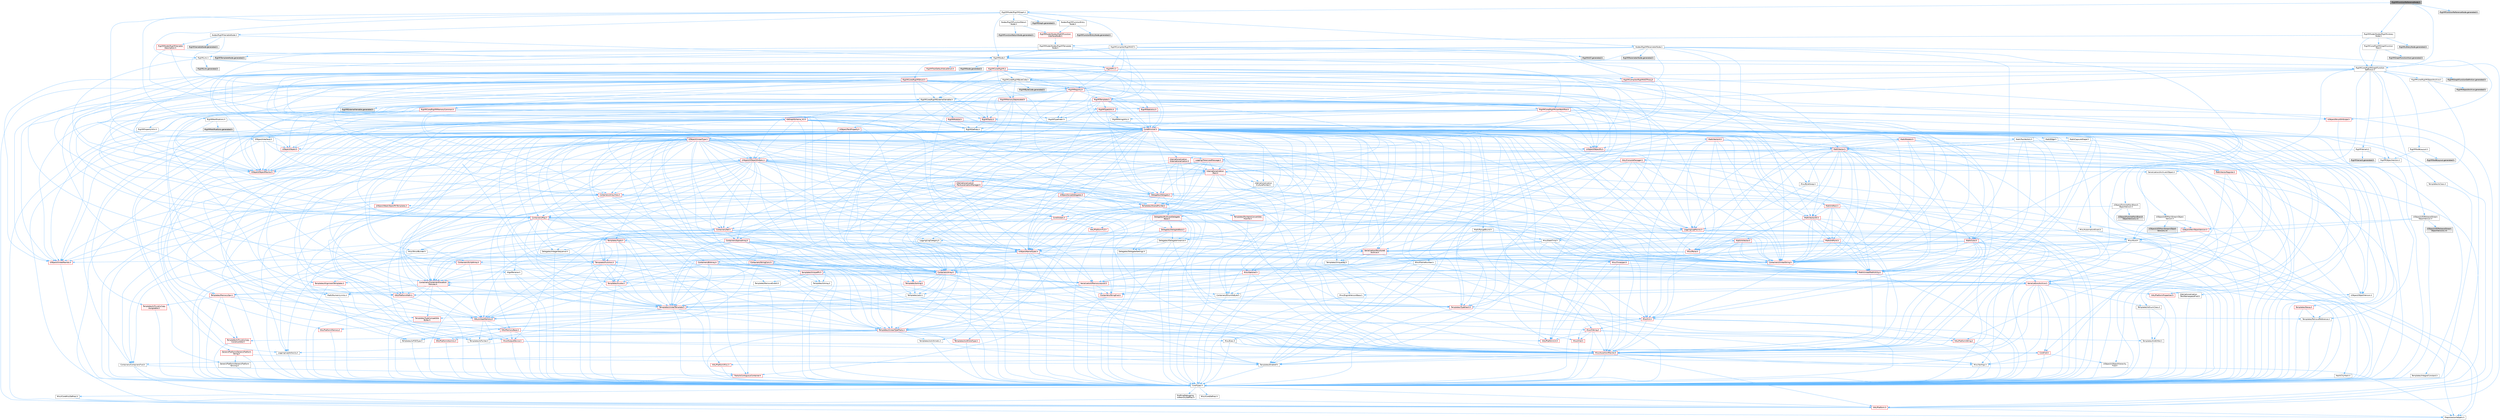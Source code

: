 digraph "RigVMFunctionReferenceNode.h"
{
 // INTERACTIVE_SVG=YES
 // LATEX_PDF_SIZE
  bgcolor="transparent";
  edge [fontname=Helvetica,fontsize=10,labelfontname=Helvetica,labelfontsize=10];
  node [fontname=Helvetica,fontsize=10,shape=box,height=0.2,width=0.4];
  Node1 [id="Node000001",label="RigVMFunctionReferenceNode.h",height=0.2,width=0.4,color="gray40", fillcolor="grey60", style="filled", fontcolor="black",tooltip=" "];
  Node1 -> Node2 [id="edge1_Node000001_Node000002",color="steelblue1",style="solid",tooltip=" "];
  Node2 [id="Node000002",label="RigVMCore/RigVMGraphFunction\lDefinition.h",height=0.2,width=0.4,color="grey40", fillcolor="white", style="filled",URL="$d1/db1/RigVMGraphFunctionDefinition_8h.html",tooltip=" "];
  Node2 -> Node3 [id="edge2_Node000002_Node000003",color="steelblue1",style="solid",tooltip=" "];
  Node3 [id="Node000003",label="RigVMObjectVersion.h",height=0.2,width=0.4,color="grey40", fillcolor="white", style="filled",URL="$d3/d2f/RigVMObjectVersion_8h.html",tooltip=" "];
  Node3 -> Node4 [id="edge3_Node000003_Node000004",color="steelblue1",style="solid",tooltip=" "];
  Node4 [id="Node000004",label="CoreTypes.h",height=0.2,width=0.4,color="grey40", fillcolor="white", style="filled",URL="$dc/dec/CoreTypes_8h.html",tooltip=" "];
  Node4 -> Node5 [id="edge4_Node000004_Node000005",color="steelblue1",style="solid",tooltip=" "];
  Node5 [id="Node000005",label="HAL/Platform.h",height=0.2,width=0.4,color="red", fillcolor="#FFF0F0", style="filled",URL="$d9/dd0/Platform_8h.html",tooltip=" "];
  Node5 -> Node9 [id="edge5_Node000005_Node000009",color="steelblue1",style="solid",tooltip=" "];
  Node9 [id="Node000009",label="PreprocessorHelpers.h",height=0.2,width=0.4,color="grey40", fillcolor="white", style="filled",URL="$db/ddb/PreprocessorHelpers_8h.html",tooltip=" "];
  Node4 -> Node15 [id="edge6_Node000004_Node000015",color="steelblue1",style="solid",tooltip=" "];
  Node15 [id="Node000015",label="ProfilingDebugging\l/UMemoryDefines.h",height=0.2,width=0.4,color="grey40", fillcolor="white", style="filled",URL="$d2/da2/UMemoryDefines_8h.html",tooltip=" "];
  Node4 -> Node16 [id="edge7_Node000004_Node000016",color="steelblue1",style="solid",tooltip=" "];
  Node16 [id="Node000016",label="Misc/CoreMiscDefines.h",height=0.2,width=0.4,color="grey40", fillcolor="white", style="filled",URL="$da/d38/CoreMiscDefines_8h.html",tooltip=" "];
  Node16 -> Node5 [id="edge8_Node000016_Node000005",color="steelblue1",style="solid",tooltip=" "];
  Node16 -> Node9 [id="edge9_Node000016_Node000009",color="steelblue1",style="solid",tooltip=" "];
  Node4 -> Node17 [id="edge10_Node000004_Node000017",color="steelblue1",style="solid",tooltip=" "];
  Node17 [id="Node000017",label="Misc/CoreDefines.h",height=0.2,width=0.4,color="grey40", fillcolor="white", style="filled",URL="$d3/dd2/CoreDefines_8h.html",tooltip=" "];
  Node3 -> Node18 [id="edge11_Node000003_Node000018",color="steelblue1",style="solid",tooltip=" "];
  Node18 [id="Node000018",label="Misc/Guid.h",height=0.2,width=0.4,color="grey40", fillcolor="white", style="filled",URL="$d6/d2a/Guid_8h.html",tooltip=" "];
  Node18 -> Node19 [id="edge12_Node000018_Node000019",color="steelblue1",style="solid",tooltip=" "];
  Node19 [id="Node000019",label="Containers/StringFwd.h",height=0.2,width=0.4,color="red", fillcolor="#FFF0F0", style="filled",URL="$df/d37/StringFwd_8h.html",tooltip=" "];
  Node19 -> Node4 [id="edge13_Node000019_Node000004",color="steelblue1",style="solid",tooltip=" "];
  Node19 -> Node22 [id="edge14_Node000019_Node000022",color="steelblue1",style="solid",tooltip=" "];
  Node22 [id="Node000022",label="Traits/IsContiguousContainer.h",height=0.2,width=0.4,color="red", fillcolor="#FFF0F0", style="filled",URL="$d5/d3c/IsContiguousContainer_8h.html",tooltip=" "];
  Node22 -> Node4 [id="edge15_Node000022_Node000004",color="steelblue1",style="solid",tooltip=" "];
  Node18 -> Node24 [id="edge16_Node000018_Node000024",color="steelblue1",style="solid",tooltip=" "];
  Node24 [id="Node000024",label="Containers/UnrealString.h",height=0.2,width=0.4,color="red", fillcolor="#FFF0F0", style="filled",URL="$d5/dba/UnrealString_8h.html",tooltip=" "];
  Node18 -> Node4 [id="edge17_Node000018_Node000004",color="steelblue1",style="solid",tooltip=" "];
  Node18 -> Node9 [id="edge18_Node000018_Node000009",color="steelblue1",style="solid",tooltip=" "];
  Node18 -> Node29 [id="edge19_Node000018_Node000029",color="steelblue1",style="solid",tooltip=" "];
  Node29 [id="Node000029",label="Hash/CityHash.h",height=0.2,width=0.4,color="grey40", fillcolor="white", style="filled",URL="$d0/d13/CityHash_8h.html",tooltip=" "];
  Node29 -> Node4 [id="edge20_Node000029_Node000004",color="steelblue1",style="solid",tooltip=" "];
  Node18 -> Node30 [id="edge21_Node000018_Node000030",color="steelblue1",style="solid",tooltip=" "];
  Node30 [id="Node000030",label="Misc/AssertionMacros.h",height=0.2,width=0.4,color="red", fillcolor="#FFF0F0", style="filled",URL="$d0/dfa/AssertionMacros_8h.html",tooltip=" "];
  Node30 -> Node4 [id="edge22_Node000030_Node000004",color="steelblue1",style="solid",tooltip=" "];
  Node30 -> Node5 [id="edge23_Node000030_Node000005",color="steelblue1",style="solid",tooltip=" "];
  Node30 -> Node31 [id="edge24_Node000030_Node000031",color="steelblue1",style="solid",tooltip=" "];
  Node31 [id="Node000031",label="HAL/PlatformMisc.h",height=0.2,width=0.4,color="red", fillcolor="#FFF0F0", style="filled",URL="$d0/df5/PlatformMisc_8h.html",tooltip=" "];
  Node31 -> Node4 [id="edge25_Node000031_Node000004",color="steelblue1",style="solid",tooltip=" "];
  Node30 -> Node9 [id="edge26_Node000030_Node000009",color="steelblue1",style="solid",tooltip=" "];
  Node30 -> Node61 [id="edge27_Node000030_Node000061",color="steelblue1",style="solid",tooltip=" "];
  Node61 [id="Node000061",label="Templates/EnableIf.h",height=0.2,width=0.4,color="grey40", fillcolor="white", style="filled",URL="$d7/d60/EnableIf_8h.html",tooltip=" "];
  Node61 -> Node4 [id="edge28_Node000061_Node000004",color="steelblue1",style="solid",tooltip=" "];
  Node30 -> Node67 [id="edge29_Node000030_Node000067",color="steelblue1",style="solid",tooltip=" "];
  Node67 [id="Node000067",label="Misc/VarArgs.h",height=0.2,width=0.4,color="grey40", fillcolor="white", style="filled",URL="$d5/d6f/VarArgs_8h.html",tooltip=" "];
  Node67 -> Node4 [id="edge30_Node000067_Node000004",color="steelblue1",style="solid",tooltip=" "];
  Node18 -> Node75 [id="edge31_Node000018_Node000075",color="steelblue1",style="solid",tooltip=" "];
  Node75 [id="Node000075",label="Misc/Crc.h",height=0.2,width=0.4,color="red", fillcolor="#FFF0F0", style="filled",URL="$d4/dd2/Crc_8h.html",tooltip=" "];
  Node75 -> Node4 [id="edge32_Node000075_Node000004",color="steelblue1",style="solid",tooltip=" "];
  Node75 -> Node76 [id="edge33_Node000075_Node000076",color="steelblue1",style="solid",tooltip=" "];
  Node76 [id="Node000076",label="HAL/PlatformString.h",height=0.2,width=0.4,color="red", fillcolor="#FFF0F0", style="filled",URL="$db/db5/PlatformString_8h.html",tooltip=" "];
  Node76 -> Node4 [id="edge34_Node000076_Node000004",color="steelblue1",style="solid",tooltip=" "];
  Node75 -> Node30 [id="edge35_Node000075_Node000030",color="steelblue1",style="solid",tooltip=" "];
  Node75 -> Node78 [id="edge36_Node000075_Node000078",color="steelblue1",style="solid",tooltip=" "];
  Node78 [id="Node000078",label="Misc/CString.h",height=0.2,width=0.4,color="red", fillcolor="#FFF0F0", style="filled",URL="$d2/d49/CString_8h.html",tooltip=" "];
  Node78 -> Node4 [id="edge37_Node000078_Node000004",color="steelblue1",style="solid",tooltip=" "];
  Node78 -> Node37 [id="edge38_Node000078_Node000037",color="steelblue1",style="solid",tooltip=" "];
  Node37 [id="Node000037",label="HAL/PlatformCrt.h",height=0.2,width=0.4,color="red", fillcolor="#FFF0F0", style="filled",URL="$d8/d75/PlatformCrt_8h.html",tooltip=" "];
  Node78 -> Node76 [id="edge39_Node000078_Node000076",color="steelblue1",style="solid",tooltip=" "];
  Node78 -> Node30 [id="edge40_Node000078_Node000030",color="steelblue1",style="solid",tooltip=" "];
  Node78 -> Node79 [id="edge41_Node000078_Node000079",color="steelblue1",style="solid",tooltip=" "];
  Node79 [id="Node000079",label="Misc/Char.h",height=0.2,width=0.4,color="red", fillcolor="#FFF0F0", style="filled",URL="$d0/d58/Char_8h.html",tooltip=" "];
  Node79 -> Node4 [id="edge42_Node000079_Node000004",color="steelblue1",style="solid",tooltip=" "];
  Node78 -> Node67 [id="edge43_Node000078_Node000067",color="steelblue1",style="solid",tooltip=" "];
  Node75 -> Node79 [id="edge44_Node000075_Node000079",color="steelblue1",style="solid",tooltip=" "];
  Node75 -> Node83 [id="edge45_Node000075_Node000083",color="steelblue1",style="solid",tooltip=" "];
  Node83 [id="Node000083",label="Templates/UnrealTypeTraits.h",height=0.2,width=0.4,color="red", fillcolor="#FFF0F0", style="filled",URL="$d2/d2d/UnrealTypeTraits_8h.html",tooltip=" "];
  Node83 -> Node4 [id="edge46_Node000083_Node000004",color="steelblue1",style="solid",tooltip=" "];
  Node83 -> Node84 [id="edge47_Node000083_Node000084",color="steelblue1",style="solid",tooltip=" "];
  Node84 [id="Node000084",label="Templates/IsPointer.h",height=0.2,width=0.4,color="grey40", fillcolor="white", style="filled",URL="$d7/d05/IsPointer_8h.html",tooltip=" "];
  Node84 -> Node4 [id="edge48_Node000084_Node000004",color="steelblue1",style="solid",tooltip=" "];
  Node83 -> Node30 [id="edge49_Node000083_Node000030",color="steelblue1",style="solid",tooltip=" "];
  Node83 -> Node85 [id="edge50_Node000083_Node000085",color="steelblue1",style="solid",tooltip=" "];
  Node85 [id="Node000085",label="Templates/AndOrNot.h",height=0.2,width=0.4,color="grey40", fillcolor="white", style="filled",URL="$db/d0a/AndOrNot_8h.html",tooltip=" "];
  Node85 -> Node4 [id="edge51_Node000085_Node000004",color="steelblue1",style="solid",tooltip=" "];
  Node83 -> Node61 [id="edge52_Node000083_Node000061",color="steelblue1",style="solid",tooltip=" "];
  Node83 -> Node86 [id="edge53_Node000083_Node000086",color="steelblue1",style="solid",tooltip=" "];
  Node86 [id="Node000086",label="Templates/IsArithmetic.h",height=0.2,width=0.4,color="grey40", fillcolor="white", style="filled",URL="$d2/d5d/IsArithmetic_8h.html",tooltip=" "];
  Node86 -> Node4 [id="edge54_Node000086_Node000004",color="steelblue1",style="solid",tooltip=" "];
  Node83 -> Node88 [id="edge55_Node000083_Node000088",color="steelblue1",style="solid",tooltip=" "];
  Node88 [id="Node000088",label="Templates/IsPODType.h",height=0.2,width=0.4,color="grey40", fillcolor="white", style="filled",URL="$d7/db1/IsPODType_8h.html",tooltip=" "];
  Node88 -> Node4 [id="edge56_Node000088_Node000004",color="steelblue1",style="solid",tooltip=" "];
  Node83 -> Node89 [id="edge57_Node000083_Node000089",color="steelblue1",style="solid",tooltip=" "];
  Node89 [id="Node000089",label="Templates/IsUECoreType.h",height=0.2,width=0.4,color="red", fillcolor="#FFF0F0", style="filled",URL="$d1/db8/IsUECoreType_8h.html",tooltip=" "];
  Node89 -> Node4 [id="edge58_Node000089_Node000004",color="steelblue1",style="solid",tooltip=" "];
  Node83 -> Node90 [id="edge59_Node000083_Node000090",color="steelblue1",style="solid",tooltip=" "];
  Node90 [id="Node000090",label="Templates/IsTriviallyCopy\lConstructible.h",height=0.2,width=0.4,color="red", fillcolor="#FFF0F0", style="filled",URL="$d3/d78/IsTriviallyCopyConstructible_8h.html",tooltip=" "];
  Node90 -> Node4 [id="edge60_Node000090_Node000004",color="steelblue1",style="solid",tooltip=" "];
  Node18 -> Node91 [id="edge61_Node000018_Node000091",color="steelblue1",style="solid",tooltip=" "];
  Node91 [id="Node000091",label="Serialization/Archive.h",height=0.2,width=0.4,color="red", fillcolor="#FFF0F0", style="filled",URL="$d7/d3b/Archive_8h.html",tooltip=" "];
  Node91 -> Node33 [id="edge62_Node000091_Node000033",color="steelblue1",style="solid",tooltip=" "];
  Node33 [id="Node000033",label="CoreFwd.h",height=0.2,width=0.4,color="red", fillcolor="#FFF0F0", style="filled",URL="$d1/d1e/CoreFwd_8h.html",tooltip=" "];
  Node33 -> Node4 [id="edge63_Node000033_Node000004",color="steelblue1",style="solid",tooltip=" "];
  Node33 -> Node28 [id="edge64_Node000033_Node000028",color="steelblue1",style="solid",tooltip=" "];
  Node28 [id="Node000028",label="Containers/ContainersFwd.h",height=0.2,width=0.4,color="grey40", fillcolor="white", style="filled",URL="$d4/d0a/ContainersFwd_8h.html",tooltip=" "];
  Node28 -> Node5 [id="edge65_Node000028_Node000005",color="steelblue1",style="solid",tooltip=" "];
  Node28 -> Node4 [id="edge66_Node000028_Node000004",color="steelblue1",style="solid",tooltip=" "];
  Node28 -> Node22 [id="edge67_Node000028_Node000022",color="steelblue1",style="solid",tooltip=" "];
  Node33 -> Node35 [id="edge68_Node000033_Node000035",color="steelblue1",style="solid",tooltip=" "];
  Node35 [id="Node000035",label="UObject/UObjectHierarchy\lFwd.h",height=0.2,width=0.4,color="grey40", fillcolor="white", style="filled",URL="$d3/d13/UObjectHierarchyFwd_8h.html",tooltip=" "];
  Node91 -> Node4 [id="edge69_Node000091_Node000004",color="steelblue1",style="solid",tooltip=" "];
  Node91 -> Node92 [id="edge70_Node000091_Node000092",color="steelblue1",style="solid",tooltip=" "];
  Node92 [id="Node000092",label="HAL/PlatformProperties.h",height=0.2,width=0.4,color="red", fillcolor="#FFF0F0", style="filled",URL="$d9/db0/PlatformProperties_8h.html",tooltip=" "];
  Node92 -> Node4 [id="edge71_Node000092_Node000004",color="steelblue1",style="solid",tooltip=" "];
  Node91 -> Node95 [id="edge72_Node000091_Node000095",color="steelblue1",style="solid",tooltip=" "];
  Node95 [id="Node000095",label="Internationalization\l/TextNamespaceFwd.h",height=0.2,width=0.4,color="grey40", fillcolor="white", style="filled",URL="$d8/d97/TextNamespaceFwd_8h.html",tooltip=" "];
  Node95 -> Node4 [id="edge73_Node000095_Node000004",color="steelblue1",style="solid",tooltip=" "];
  Node91 -> Node30 [id="edge74_Node000091_Node000030",color="steelblue1",style="solid",tooltip=" "];
  Node91 -> Node96 [id="edge75_Node000091_Node000096",color="steelblue1",style="solid",tooltip=" "];
  Node96 [id="Node000096",label="Misc/EngineVersionBase.h",height=0.2,width=0.4,color="grey40", fillcolor="white", style="filled",URL="$d5/d2b/EngineVersionBase_8h.html",tooltip=" "];
  Node96 -> Node4 [id="edge76_Node000096_Node000004",color="steelblue1",style="solid",tooltip=" "];
  Node91 -> Node67 [id="edge77_Node000091_Node000067",color="steelblue1",style="solid",tooltip=" "];
  Node91 -> Node61 [id="edge78_Node000091_Node000061",color="steelblue1",style="solid",tooltip=" "];
  Node91 -> Node99 [id="edge79_Node000091_Node000099",color="steelblue1",style="solid",tooltip=" "];
  Node99 [id="Node000099",label="Templates/IsEnumClass.h",height=0.2,width=0.4,color="grey40", fillcolor="white", style="filled",URL="$d7/d15/IsEnumClass_8h.html",tooltip=" "];
  Node99 -> Node4 [id="edge80_Node000099_Node000004",color="steelblue1",style="solid",tooltip=" "];
  Node99 -> Node85 [id="edge81_Node000099_Node000085",color="steelblue1",style="solid",tooltip=" "];
  Node91 -> Node101 [id="edge82_Node000091_Node000101",color="steelblue1",style="solid",tooltip=" "];
  Node101 [id="Node000101",label="Templates/UnrealTemplate.h",height=0.2,width=0.4,color="red", fillcolor="#FFF0F0", style="filled",URL="$d4/d24/UnrealTemplate_8h.html",tooltip=" "];
  Node101 -> Node4 [id="edge83_Node000101_Node000004",color="steelblue1",style="solid",tooltip=" "];
  Node101 -> Node84 [id="edge84_Node000101_Node000084",color="steelblue1",style="solid",tooltip=" "];
  Node101 -> Node102 [id="edge85_Node000101_Node000102",color="steelblue1",style="solid",tooltip=" "];
  Node102 [id="Node000102",label="HAL/UnrealMemory.h",height=0.2,width=0.4,color="red", fillcolor="#FFF0F0", style="filled",URL="$d9/d96/UnrealMemory_8h.html",tooltip=" "];
  Node102 -> Node4 [id="edge86_Node000102_Node000004",color="steelblue1",style="solid",tooltip=" "];
  Node102 -> Node104 [id="edge87_Node000102_Node000104",color="steelblue1",style="solid",tooltip=" "];
  Node104 [id="Node000104",label="HAL/MemoryBase.h",height=0.2,width=0.4,color="red", fillcolor="#FFF0F0", style="filled",URL="$d6/d9f/MemoryBase_8h.html",tooltip=" "];
  Node104 -> Node4 [id="edge88_Node000104_Node000004",color="steelblue1",style="solid",tooltip=" "];
  Node104 -> Node54 [id="edge89_Node000104_Node000054",color="steelblue1",style="solid",tooltip=" "];
  Node54 [id="Node000054",label="HAL/PlatformAtomics.h",height=0.2,width=0.4,color="red", fillcolor="#FFF0F0", style="filled",URL="$d3/d36/PlatformAtomics_8h.html",tooltip=" "];
  Node54 -> Node4 [id="edge90_Node000054_Node000004",color="steelblue1",style="solid",tooltip=" "];
  Node104 -> Node37 [id="edge91_Node000104_Node000037",color="steelblue1",style="solid",tooltip=" "];
  Node104 -> Node105 [id="edge92_Node000104_Node000105",color="steelblue1",style="solid",tooltip=" "];
  Node105 [id="Node000105",label="Misc/Exec.h",height=0.2,width=0.4,color="grey40", fillcolor="white", style="filled",URL="$de/ddb/Exec_8h.html",tooltip=" "];
  Node105 -> Node4 [id="edge93_Node000105_Node000004",color="steelblue1",style="solid",tooltip=" "];
  Node105 -> Node30 [id="edge94_Node000105_Node000030",color="steelblue1",style="solid",tooltip=" "];
  Node104 -> Node106 [id="edge95_Node000104_Node000106",color="steelblue1",style="solid",tooltip=" "];
  Node106 [id="Node000106",label="Misc/OutputDevice.h",height=0.2,width=0.4,color="red", fillcolor="#FFF0F0", style="filled",URL="$d7/d32/OutputDevice_8h.html",tooltip=" "];
  Node106 -> Node33 [id="edge96_Node000106_Node000033",color="steelblue1",style="solid",tooltip=" "];
  Node106 -> Node4 [id="edge97_Node000106_Node000004",color="steelblue1",style="solid",tooltip=" "];
  Node106 -> Node107 [id="edge98_Node000106_Node000107",color="steelblue1",style="solid",tooltip=" "];
  Node107 [id="Node000107",label="Logging/LogVerbosity.h",height=0.2,width=0.4,color="grey40", fillcolor="white", style="filled",URL="$d2/d8f/LogVerbosity_8h.html",tooltip=" "];
  Node107 -> Node4 [id="edge99_Node000107_Node000004",color="steelblue1",style="solid",tooltip=" "];
  Node106 -> Node67 [id="edge100_Node000106_Node000067",color="steelblue1",style="solid",tooltip=" "];
  Node102 -> Node114 [id="edge101_Node000102_Node000114",color="steelblue1",style="solid",tooltip=" "];
  Node114 [id="Node000114",label="HAL/PlatformMemory.h",height=0.2,width=0.4,color="red", fillcolor="#FFF0F0", style="filled",URL="$de/d68/PlatformMemory_8h.html",tooltip=" "];
  Node114 -> Node4 [id="edge102_Node000114_Node000004",color="steelblue1",style="solid",tooltip=" "];
  Node102 -> Node84 [id="edge103_Node000102_Node000084",color="steelblue1",style="solid",tooltip=" "];
  Node101 -> Node83 [id="edge104_Node000101_Node000083",color="steelblue1",style="solid",tooltip=" "];
  Node101 -> Node119 [id="edge105_Node000101_Node000119",color="steelblue1",style="solid",tooltip=" "];
  Node119 [id="Node000119",label="Templates/RemoveReference.h",height=0.2,width=0.4,color="grey40", fillcolor="white", style="filled",URL="$da/dbe/RemoveReference_8h.html",tooltip=" "];
  Node119 -> Node4 [id="edge106_Node000119_Node000004",color="steelblue1",style="solid",tooltip=" "];
  Node101 -> Node120 [id="edge107_Node000101_Node000120",color="steelblue1",style="solid",tooltip=" "];
  Node120 [id="Node000120",label="Templates/TypeCompatible\lBytes.h",height=0.2,width=0.4,color="red", fillcolor="#FFF0F0", style="filled",URL="$df/d0a/TypeCompatibleBytes_8h.html",tooltip=" "];
  Node120 -> Node4 [id="edge108_Node000120_Node000004",color="steelblue1",style="solid",tooltip=" "];
  Node101 -> Node22 [id="edge109_Node000101_Node000022",color="steelblue1",style="solid",tooltip=" "];
  Node91 -> Node122 [id="edge110_Node000091_Node000122",color="steelblue1",style="solid",tooltip=" "];
  Node122 [id="Node000122",label="UObject/ObjectVersion.h",height=0.2,width=0.4,color="grey40", fillcolor="white", style="filled",URL="$da/d63/ObjectVersion_8h.html",tooltip=" "];
  Node122 -> Node4 [id="edge111_Node000122_Node000004",color="steelblue1",style="solid",tooltip=" "];
  Node18 -> Node123 [id="edge112_Node000018_Node000123",color="steelblue1",style="solid",tooltip=" "];
  Node123 [id="Node000123",label="Serialization/MemoryLayout.h",height=0.2,width=0.4,color="red", fillcolor="#FFF0F0", style="filled",URL="$d7/d66/MemoryLayout_8h.html",tooltip=" "];
  Node123 -> Node126 [id="edge113_Node000123_Node000126",color="steelblue1",style="solid",tooltip=" "];
  Node126 [id="Node000126",label="Containers/EnumAsByte.h",height=0.2,width=0.4,color="grey40", fillcolor="white", style="filled",URL="$d6/d9a/EnumAsByte_8h.html",tooltip=" "];
  Node126 -> Node4 [id="edge114_Node000126_Node000004",color="steelblue1",style="solid",tooltip=" "];
  Node126 -> Node88 [id="edge115_Node000126_Node000088",color="steelblue1",style="solid",tooltip=" "];
  Node126 -> Node127 [id="edge116_Node000126_Node000127",color="steelblue1",style="solid",tooltip=" "];
  Node127 [id="Node000127",label="Templates/TypeHash.h",height=0.2,width=0.4,color="red", fillcolor="#FFF0F0", style="filled",URL="$d1/d62/TypeHash_8h.html",tooltip=" "];
  Node127 -> Node4 [id="edge117_Node000127_Node000004",color="steelblue1",style="solid",tooltip=" "];
  Node127 -> Node75 [id="edge118_Node000127_Node000075",color="steelblue1",style="solid",tooltip=" "];
  Node123 -> Node19 [id="edge119_Node000123_Node000019",color="steelblue1",style="solid",tooltip=" "];
  Node123 -> Node102 [id="edge120_Node000123_Node000102",color="steelblue1",style="solid",tooltip=" "];
  Node123 -> Node61 [id="edge121_Node000123_Node000061",color="steelblue1",style="solid",tooltip=" "];
  Node123 -> Node101 [id="edge122_Node000123_Node000101",color="steelblue1",style="solid",tooltip=" "];
  Node18 -> Node132 [id="edge123_Node000018_Node000132",color="steelblue1",style="solid",tooltip=" "];
  Node132 [id="Node000132",label="Serialization/Structured\lArchive.h",height=0.2,width=0.4,color="red", fillcolor="#FFF0F0", style="filled",URL="$d9/d1e/StructuredArchive_8h.html",tooltip=" "];
  Node132 -> Node133 [id="edge124_Node000132_Node000133",color="steelblue1",style="solid",tooltip=" "];
  Node133 [id="Node000133",label="Containers/Array.h",height=0.2,width=0.4,color="red", fillcolor="#FFF0F0", style="filled",URL="$df/dd0/Array_8h.html",tooltip=" "];
  Node133 -> Node4 [id="edge125_Node000133_Node000004",color="steelblue1",style="solid",tooltip=" "];
  Node133 -> Node30 [id="edge126_Node000133_Node000030",color="steelblue1",style="solid",tooltip=" "];
  Node133 -> Node102 [id="edge127_Node000133_Node000102",color="steelblue1",style="solid",tooltip=" "];
  Node133 -> Node83 [id="edge128_Node000133_Node000083",color="steelblue1",style="solid",tooltip=" "];
  Node133 -> Node101 [id="edge129_Node000133_Node000101",color="steelblue1",style="solid",tooltip=" "];
  Node133 -> Node139 [id="edge130_Node000133_Node000139",color="steelblue1",style="solid",tooltip=" "];
  Node139 [id="Node000139",label="Containers/ContainerAllocation\lPolicies.h",height=0.2,width=0.4,color="red", fillcolor="#FFF0F0", style="filled",URL="$d7/dff/ContainerAllocationPolicies_8h.html",tooltip=" "];
  Node139 -> Node4 [id="edge131_Node000139_Node000004",color="steelblue1",style="solid",tooltip=" "];
  Node139 -> Node139 [id="edge132_Node000139_Node000139",color="steelblue1",style="solid",tooltip=" "];
  Node139 -> Node141 [id="edge133_Node000139_Node000141",color="steelblue1",style="solid",tooltip=" "];
  Node141 [id="Node000141",label="HAL/PlatformMath.h",height=0.2,width=0.4,color="red", fillcolor="#FFF0F0", style="filled",URL="$dc/d53/PlatformMath_8h.html",tooltip=" "];
  Node141 -> Node4 [id="edge134_Node000141_Node000004",color="steelblue1",style="solid",tooltip=" "];
  Node139 -> Node102 [id="edge135_Node000139_Node000102",color="steelblue1",style="solid",tooltip=" "];
  Node139 -> Node47 [id="edge136_Node000139_Node000047",color="steelblue1",style="solid",tooltip=" "];
  Node47 [id="Node000047",label="Math/NumericLimits.h",height=0.2,width=0.4,color="grey40", fillcolor="white", style="filled",URL="$df/d1b/NumericLimits_8h.html",tooltip=" "];
  Node47 -> Node4 [id="edge137_Node000047_Node000004",color="steelblue1",style="solid",tooltip=" "];
  Node139 -> Node30 [id="edge138_Node000139_Node000030",color="steelblue1",style="solid",tooltip=" "];
  Node139 -> Node148 [id="edge139_Node000139_Node000148",color="steelblue1",style="solid",tooltip=" "];
  Node148 [id="Node000148",label="Templates/MemoryOps.h",height=0.2,width=0.4,color="red", fillcolor="#FFF0F0", style="filled",URL="$db/dea/MemoryOps_8h.html",tooltip=" "];
  Node148 -> Node4 [id="edge140_Node000148_Node000004",color="steelblue1",style="solid",tooltip=" "];
  Node148 -> Node102 [id="edge141_Node000148_Node000102",color="steelblue1",style="solid",tooltip=" "];
  Node148 -> Node113 [id="edge142_Node000148_Node000113",color="steelblue1",style="solid",tooltip=" "];
  Node113 [id="Node000113",label="Templates/IsTriviallyCopy\lAssignable.h",height=0.2,width=0.4,color="red", fillcolor="#FFF0F0", style="filled",URL="$d2/df2/IsTriviallyCopyAssignable_8h.html",tooltip=" "];
  Node113 -> Node4 [id="edge143_Node000113_Node000004",color="steelblue1",style="solid",tooltip=" "];
  Node148 -> Node90 [id="edge144_Node000148_Node000090",color="steelblue1",style="solid",tooltip=" "];
  Node148 -> Node83 [id="edge145_Node000148_Node000083",color="steelblue1",style="solid",tooltip=" "];
  Node139 -> Node120 [id="edge146_Node000139_Node000120",color="steelblue1",style="solid",tooltip=" "];
  Node133 -> Node91 [id="edge147_Node000133_Node000091",color="steelblue1",style="solid",tooltip=" "];
  Node133 -> Node153 [id="edge148_Node000133_Node000153",color="steelblue1",style="solid",tooltip=" "];
  Node153 [id="Node000153",label="Templates/Invoke.h",height=0.2,width=0.4,color="red", fillcolor="#FFF0F0", style="filled",URL="$d7/deb/Invoke_8h.html",tooltip=" "];
  Node153 -> Node4 [id="edge149_Node000153_Node000004",color="steelblue1",style="solid",tooltip=" "];
  Node153 -> Node101 [id="edge150_Node000153_Node000101",color="steelblue1",style="solid",tooltip=" "];
  Node133 -> Node158 [id="edge151_Node000133_Node000158",color="steelblue1",style="solid",tooltip=" "];
  Node158 [id="Node000158",label="Templates/Less.h",height=0.2,width=0.4,color="grey40", fillcolor="white", style="filled",URL="$de/dc8/Less_8h.html",tooltip=" "];
  Node158 -> Node4 [id="edge152_Node000158_Node000004",color="steelblue1",style="solid",tooltip=" "];
  Node158 -> Node101 [id="edge153_Node000158_Node000101",color="steelblue1",style="solid",tooltip=" "];
  Node133 -> Node166 [id="edge154_Node000133_Node000166",color="steelblue1",style="solid",tooltip=" "];
  Node166 [id="Node000166",label="Templates/Sorting.h",height=0.2,width=0.4,color="red", fillcolor="#FFF0F0", style="filled",URL="$d3/d9e/Sorting_8h.html",tooltip=" "];
  Node166 -> Node4 [id="edge155_Node000166_Node000004",color="steelblue1",style="solid",tooltip=" "];
  Node166 -> Node141 [id="edge156_Node000166_Node000141",color="steelblue1",style="solid",tooltip=" "];
  Node166 -> Node158 [id="edge157_Node000166_Node000158",color="steelblue1",style="solid",tooltip=" "];
  Node133 -> Node170 [id="edge158_Node000133_Node000170",color="steelblue1",style="solid",tooltip=" "];
  Node170 [id="Node000170",label="Templates/AlignmentTemplates.h",height=0.2,width=0.4,color="red", fillcolor="#FFF0F0", style="filled",URL="$dd/d32/AlignmentTemplates_8h.html",tooltip=" "];
  Node170 -> Node4 [id="edge159_Node000170_Node000004",color="steelblue1",style="solid",tooltip=" "];
  Node170 -> Node84 [id="edge160_Node000170_Node000084",color="steelblue1",style="solid",tooltip=" "];
  Node132 -> Node139 [id="edge161_Node000132_Node000139",color="steelblue1",style="solid",tooltip=" "];
  Node132 -> Node4 [id="edge162_Node000132_Node000004",color="steelblue1",style="solid",tooltip=" "];
  Node132 -> Node91 [id="edge163_Node000132_Node000091",color="steelblue1",style="solid",tooltip=" "];
  Node132 -> Node181 [id="edge164_Node000132_Node000181",color="steelblue1",style="solid",tooltip=" "];
  Node181 [id="Node000181",label="Templates/UniqueObj.h",height=0.2,width=0.4,color="grey40", fillcolor="white", style="filled",URL="$da/d95/UniqueObj_8h.html",tooltip=" "];
  Node181 -> Node4 [id="edge165_Node000181_Node000004",color="steelblue1",style="solid",tooltip=" "];
  Node181 -> Node182 [id="edge166_Node000181_Node000182",color="steelblue1",style="solid",tooltip=" "];
  Node182 [id="Node000182",label="Templates/UniquePtr.h",height=0.2,width=0.4,color="red", fillcolor="#FFF0F0", style="filled",URL="$de/d1a/UniquePtr_8h.html",tooltip=" "];
  Node182 -> Node4 [id="edge167_Node000182_Node000004",color="steelblue1",style="solid",tooltip=" "];
  Node182 -> Node101 [id="edge168_Node000182_Node000101",color="steelblue1",style="solid",tooltip=" "];
  Node182 -> Node183 [id="edge169_Node000182_Node000183",color="steelblue1",style="solid",tooltip=" "];
  Node183 [id="Node000183",label="Templates/IsArray.h",height=0.2,width=0.4,color="grey40", fillcolor="white", style="filled",URL="$d8/d8d/IsArray_8h.html",tooltip=" "];
  Node183 -> Node4 [id="edge170_Node000183_Node000004",color="steelblue1",style="solid",tooltip=" "];
  Node182 -> Node184 [id="edge171_Node000182_Node000184",color="steelblue1",style="solid",tooltip=" "];
  Node184 [id="Node000184",label="Templates/RemoveExtent.h",height=0.2,width=0.4,color="grey40", fillcolor="white", style="filled",URL="$dc/de9/RemoveExtent_8h.html",tooltip=" "];
  Node184 -> Node4 [id="edge172_Node000184_Node000004",color="steelblue1",style="solid",tooltip=" "];
  Node182 -> Node123 [id="edge173_Node000182_Node000123",color="steelblue1",style="solid",tooltip=" "];
  Node2 -> Node186 [id="edge174_Node000002_Node000186",color="steelblue1",style="solid",tooltip=" "];
  Node186 [id="Node000186",label="RigVMCore/RigVMExternalVariable.h",height=0.2,width=0.4,color="grey40", fillcolor="white", style="filled",URL="$d4/d6f/RigVMExternalVariable_8h.html",tooltip=" "];
  Node186 -> Node187 [id="edge175_Node000186_Node000187",color="steelblue1",style="solid",tooltip=" "];
  Node187 [id="Node000187",label="CoreMinimal.h",height=0.2,width=0.4,color="red", fillcolor="#FFF0F0", style="filled",URL="$d7/d67/CoreMinimal_8h.html",tooltip=" "];
  Node187 -> Node4 [id="edge176_Node000187_Node000004",color="steelblue1",style="solid",tooltip=" "];
  Node187 -> Node33 [id="edge177_Node000187_Node000033",color="steelblue1",style="solid",tooltip=" "];
  Node187 -> Node35 [id="edge178_Node000187_Node000035",color="steelblue1",style="solid",tooltip=" "];
  Node187 -> Node28 [id="edge179_Node000187_Node000028",color="steelblue1",style="solid",tooltip=" "];
  Node187 -> Node67 [id="edge180_Node000187_Node000067",color="steelblue1",style="solid",tooltip=" "];
  Node187 -> Node107 [id="edge181_Node000187_Node000107",color="steelblue1",style="solid",tooltip=" "];
  Node187 -> Node106 [id="edge182_Node000187_Node000106",color="steelblue1",style="solid",tooltip=" "];
  Node187 -> Node37 [id="edge183_Node000187_Node000037",color="steelblue1",style="solid",tooltip=" "];
  Node187 -> Node31 [id="edge184_Node000187_Node000031",color="steelblue1",style="solid",tooltip=" "];
  Node187 -> Node30 [id="edge185_Node000187_Node000030",color="steelblue1",style="solid",tooltip=" "];
  Node187 -> Node84 [id="edge186_Node000187_Node000084",color="steelblue1",style="solid",tooltip=" "];
  Node187 -> Node114 [id="edge187_Node000187_Node000114",color="steelblue1",style="solid",tooltip=" "];
  Node187 -> Node54 [id="edge188_Node000187_Node000054",color="steelblue1",style="solid",tooltip=" "];
  Node187 -> Node105 [id="edge189_Node000187_Node000105",color="steelblue1",style="solid",tooltip=" "];
  Node187 -> Node104 [id="edge190_Node000187_Node000104",color="steelblue1",style="solid",tooltip=" "];
  Node187 -> Node102 [id="edge191_Node000187_Node000102",color="steelblue1",style="solid",tooltip=" "];
  Node187 -> Node86 [id="edge192_Node000187_Node000086",color="steelblue1",style="solid",tooltip=" "];
  Node187 -> Node85 [id="edge193_Node000187_Node000085",color="steelblue1",style="solid",tooltip=" "];
  Node187 -> Node88 [id="edge194_Node000187_Node000088",color="steelblue1",style="solid",tooltip=" "];
  Node187 -> Node89 [id="edge195_Node000187_Node000089",color="steelblue1",style="solid",tooltip=" "];
  Node187 -> Node90 [id="edge196_Node000187_Node000090",color="steelblue1",style="solid",tooltip=" "];
  Node187 -> Node83 [id="edge197_Node000187_Node000083",color="steelblue1",style="solid",tooltip=" "];
  Node187 -> Node61 [id="edge198_Node000187_Node000061",color="steelblue1",style="solid",tooltip=" "];
  Node187 -> Node119 [id="edge199_Node000187_Node000119",color="steelblue1",style="solid",tooltip=" "];
  Node187 -> Node188 [id="edge200_Node000187_Node000188",color="steelblue1",style="solid",tooltip=" "];
  Node188 [id="Node000188",label="Templates/IntegralConstant.h",height=0.2,width=0.4,color="grey40", fillcolor="white", style="filled",URL="$db/d1b/IntegralConstant_8h.html",tooltip=" "];
  Node188 -> Node4 [id="edge201_Node000188_Node000004",color="steelblue1",style="solid",tooltip=" "];
  Node187 -> Node189 [id="edge202_Node000187_Node000189",color="steelblue1",style="solid",tooltip=" "];
  Node189 [id="Node000189",label="Templates/IsClass.h",height=0.2,width=0.4,color="grey40", fillcolor="white", style="filled",URL="$db/dcb/IsClass_8h.html",tooltip=" "];
  Node189 -> Node4 [id="edge203_Node000189_Node000004",color="steelblue1",style="solid",tooltip=" "];
  Node187 -> Node120 [id="edge204_Node000187_Node000120",color="steelblue1",style="solid",tooltip=" "];
  Node187 -> Node22 [id="edge205_Node000187_Node000022",color="steelblue1",style="solid",tooltip=" "];
  Node187 -> Node101 [id="edge206_Node000187_Node000101",color="steelblue1",style="solid",tooltip=" "];
  Node187 -> Node47 [id="edge207_Node000187_Node000047",color="steelblue1",style="solid",tooltip=" "];
  Node187 -> Node141 [id="edge208_Node000187_Node000141",color="steelblue1",style="solid",tooltip=" "];
  Node187 -> Node113 [id="edge209_Node000187_Node000113",color="steelblue1",style="solid",tooltip=" "];
  Node187 -> Node148 [id="edge210_Node000187_Node000148",color="steelblue1",style="solid",tooltip=" "];
  Node187 -> Node139 [id="edge211_Node000187_Node000139",color="steelblue1",style="solid",tooltip=" "];
  Node187 -> Node99 [id="edge212_Node000187_Node000099",color="steelblue1",style="solid",tooltip=" "];
  Node187 -> Node92 [id="edge213_Node000187_Node000092",color="steelblue1",style="solid",tooltip=" "];
  Node187 -> Node96 [id="edge214_Node000187_Node000096",color="steelblue1",style="solid",tooltip=" "];
  Node187 -> Node95 [id="edge215_Node000187_Node000095",color="steelblue1",style="solid",tooltip=" "];
  Node187 -> Node91 [id="edge216_Node000187_Node000091",color="steelblue1",style="solid",tooltip=" "];
  Node187 -> Node158 [id="edge217_Node000187_Node000158",color="steelblue1",style="solid",tooltip=" "];
  Node187 -> Node166 [id="edge218_Node000187_Node000166",color="steelblue1",style="solid",tooltip=" "];
  Node187 -> Node79 [id="edge219_Node000187_Node000079",color="steelblue1",style="solid",tooltip=" "];
  Node187 -> Node190 [id="edge220_Node000187_Node000190",color="steelblue1",style="solid",tooltip=" "];
  Node190 [id="Node000190",label="GenericPlatform/GenericPlatform\lStricmp.h",height=0.2,width=0.4,color="grey40", fillcolor="white", style="filled",URL="$d2/d86/GenericPlatformStricmp_8h.html",tooltip=" "];
  Node190 -> Node4 [id="edge221_Node000190_Node000004",color="steelblue1",style="solid",tooltip=" "];
  Node187 -> Node191 [id="edge222_Node000187_Node000191",color="steelblue1",style="solid",tooltip=" "];
  Node191 [id="Node000191",label="GenericPlatform/GenericPlatform\lString.h",height=0.2,width=0.4,color="red", fillcolor="#FFF0F0", style="filled",URL="$dd/d20/GenericPlatformString_8h.html",tooltip=" "];
  Node191 -> Node4 [id="edge223_Node000191_Node000004",color="steelblue1",style="solid",tooltip=" "];
  Node191 -> Node190 [id="edge224_Node000191_Node000190",color="steelblue1",style="solid",tooltip=" "];
  Node191 -> Node61 [id="edge225_Node000191_Node000061",color="steelblue1",style="solid",tooltip=" "];
  Node187 -> Node76 [id="edge226_Node000187_Node000076",color="steelblue1",style="solid",tooltip=" "];
  Node187 -> Node78 [id="edge227_Node000187_Node000078",color="steelblue1",style="solid",tooltip=" "];
  Node187 -> Node75 [id="edge228_Node000187_Node000075",color="steelblue1",style="solid",tooltip=" "];
  Node187 -> Node169 [id="edge229_Node000187_Node000169",color="steelblue1",style="solid",tooltip=" "];
  Node169 [id="Node000169",label="Math/UnrealMathUtility.h",height=0.2,width=0.4,color="red", fillcolor="#FFF0F0", style="filled",URL="$db/db8/UnrealMathUtility_8h.html",tooltip=" "];
  Node169 -> Node4 [id="edge230_Node000169_Node000004",color="steelblue1",style="solid",tooltip=" "];
  Node169 -> Node30 [id="edge231_Node000169_Node000030",color="steelblue1",style="solid",tooltip=" "];
  Node169 -> Node141 [id="edge232_Node000169_Node000141",color="steelblue1",style="solid",tooltip=" "];
  Node187 -> Node24 [id="edge233_Node000187_Node000024",color="steelblue1",style="solid",tooltip=" "];
  Node187 -> Node133 [id="edge234_Node000187_Node000133",color="steelblue1",style="solid",tooltip=" "];
  Node187 -> Node194 [id="edge235_Node000187_Node000194",color="steelblue1",style="solid",tooltip=" "];
  Node194 [id="Node000194",label="Misc/FrameNumber.h",height=0.2,width=0.4,color="grey40", fillcolor="white", style="filled",URL="$dd/dbd/FrameNumber_8h.html",tooltip=" "];
  Node194 -> Node4 [id="edge236_Node000194_Node000004",color="steelblue1",style="solid",tooltip=" "];
  Node194 -> Node47 [id="edge237_Node000194_Node000047",color="steelblue1",style="solid",tooltip=" "];
  Node194 -> Node169 [id="edge238_Node000194_Node000169",color="steelblue1",style="solid",tooltip=" "];
  Node194 -> Node61 [id="edge239_Node000194_Node000061",color="steelblue1",style="solid",tooltip=" "];
  Node194 -> Node83 [id="edge240_Node000194_Node000083",color="steelblue1",style="solid",tooltip=" "];
  Node187 -> Node195 [id="edge241_Node000187_Node000195",color="steelblue1",style="solid",tooltip=" "];
  Node195 [id="Node000195",label="Misc/Timespan.h",height=0.2,width=0.4,color="red", fillcolor="#FFF0F0", style="filled",URL="$da/dd9/Timespan_8h.html",tooltip=" "];
  Node195 -> Node4 [id="edge242_Node000195_Node000004",color="steelblue1",style="solid",tooltip=" "];
  Node195 -> Node169 [id="edge243_Node000195_Node000169",color="steelblue1",style="solid",tooltip=" "];
  Node195 -> Node30 [id="edge244_Node000195_Node000030",color="steelblue1",style="solid",tooltip=" "];
  Node187 -> Node197 [id="edge245_Node000187_Node000197",color="steelblue1",style="solid",tooltip=" "];
  Node197 [id="Node000197",label="Containers/StringConv.h",height=0.2,width=0.4,color="red", fillcolor="#FFF0F0", style="filled",URL="$d3/ddf/StringConv_8h.html",tooltip=" "];
  Node197 -> Node4 [id="edge246_Node000197_Node000004",color="steelblue1",style="solid",tooltip=" "];
  Node197 -> Node30 [id="edge247_Node000197_Node000030",color="steelblue1",style="solid",tooltip=" "];
  Node197 -> Node139 [id="edge248_Node000197_Node000139",color="steelblue1",style="solid",tooltip=" "];
  Node197 -> Node133 [id="edge249_Node000197_Node000133",color="steelblue1",style="solid",tooltip=" "];
  Node197 -> Node78 [id="edge250_Node000197_Node000078",color="steelblue1",style="solid",tooltip=" "];
  Node197 -> Node183 [id="edge251_Node000197_Node000183",color="steelblue1",style="solid",tooltip=" "];
  Node197 -> Node101 [id="edge252_Node000197_Node000101",color="steelblue1",style="solid",tooltip=" "];
  Node197 -> Node83 [id="edge253_Node000197_Node000083",color="steelblue1",style="solid",tooltip=" "];
  Node197 -> Node22 [id="edge254_Node000197_Node000022",color="steelblue1",style="solid",tooltip=" "];
  Node187 -> Node198 [id="edge255_Node000187_Node000198",color="steelblue1",style="solid",tooltip=" "];
  Node198 [id="Node000198",label="UObject/UnrealNames.h",height=0.2,width=0.4,color="red", fillcolor="#FFF0F0", style="filled",URL="$d8/db1/UnrealNames_8h.html",tooltip=" "];
  Node198 -> Node4 [id="edge256_Node000198_Node000004",color="steelblue1",style="solid",tooltip=" "];
  Node187 -> Node200 [id="edge257_Node000187_Node000200",color="steelblue1",style="solid",tooltip=" "];
  Node200 [id="Node000200",label="UObject/NameTypes.h",height=0.2,width=0.4,color="red", fillcolor="#FFF0F0", style="filled",URL="$d6/d35/NameTypes_8h.html",tooltip=" "];
  Node200 -> Node4 [id="edge258_Node000200_Node000004",color="steelblue1",style="solid",tooltip=" "];
  Node200 -> Node30 [id="edge259_Node000200_Node000030",color="steelblue1",style="solid",tooltip=" "];
  Node200 -> Node102 [id="edge260_Node000200_Node000102",color="steelblue1",style="solid",tooltip=" "];
  Node200 -> Node83 [id="edge261_Node000200_Node000083",color="steelblue1",style="solid",tooltip=" "];
  Node200 -> Node101 [id="edge262_Node000200_Node000101",color="steelblue1",style="solid",tooltip=" "];
  Node200 -> Node24 [id="edge263_Node000200_Node000024",color="steelblue1",style="solid",tooltip=" "];
  Node200 -> Node197 [id="edge264_Node000200_Node000197",color="steelblue1",style="solid",tooltip=" "];
  Node200 -> Node19 [id="edge265_Node000200_Node000019",color="steelblue1",style="solid",tooltip=" "];
  Node200 -> Node198 [id="edge266_Node000200_Node000198",color="steelblue1",style="solid",tooltip=" "];
  Node200 -> Node123 [id="edge267_Node000200_Node000123",color="steelblue1",style="solid",tooltip=" "];
  Node187 -> Node208 [id="edge268_Node000187_Node000208",color="steelblue1",style="solid",tooltip=" "];
  Node208 [id="Node000208",label="Misc/Parse.h",height=0.2,width=0.4,color="red", fillcolor="#FFF0F0", style="filled",URL="$dc/d71/Parse_8h.html",tooltip=" "];
  Node208 -> Node19 [id="edge269_Node000208_Node000019",color="steelblue1",style="solid",tooltip=" "];
  Node208 -> Node24 [id="edge270_Node000208_Node000024",color="steelblue1",style="solid",tooltip=" "];
  Node208 -> Node4 [id="edge271_Node000208_Node000004",color="steelblue1",style="solid",tooltip=" "];
  Node208 -> Node37 [id="edge272_Node000208_Node000037",color="steelblue1",style="solid",tooltip=" "];
  Node208 -> Node209 [id="edge273_Node000208_Node000209",color="steelblue1",style="solid",tooltip=" "];
  Node209 [id="Node000209",label="Templates/Function.h",height=0.2,width=0.4,color="red", fillcolor="#FFF0F0", style="filled",URL="$df/df5/Function_8h.html",tooltip=" "];
  Node209 -> Node4 [id="edge274_Node000209_Node000004",color="steelblue1",style="solid",tooltip=" "];
  Node209 -> Node30 [id="edge275_Node000209_Node000030",color="steelblue1",style="solid",tooltip=" "];
  Node209 -> Node102 [id="edge276_Node000209_Node000102",color="steelblue1",style="solid",tooltip=" "];
  Node209 -> Node83 [id="edge277_Node000209_Node000083",color="steelblue1",style="solid",tooltip=" "];
  Node209 -> Node153 [id="edge278_Node000209_Node000153",color="steelblue1",style="solid",tooltip=" "];
  Node209 -> Node101 [id="edge279_Node000209_Node000101",color="steelblue1",style="solid",tooltip=" "];
  Node209 -> Node169 [id="edge280_Node000209_Node000169",color="steelblue1",style="solid",tooltip=" "];
  Node187 -> Node170 [id="edge281_Node000187_Node000170",color="steelblue1",style="solid",tooltip=" "];
  Node187 -> Node211 [id="edge282_Node000187_Node000211",color="steelblue1",style="solid",tooltip=" "];
  Node211 [id="Node000211",label="Misc/StructBuilder.h",height=0.2,width=0.4,color="grey40", fillcolor="white", style="filled",URL="$d9/db3/StructBuilder_8h.html",tooltip=" "];
  Node211 -> Node4 [id="edge283_Node000211_Node000004",color="steelblue1",style="solid",tooltip=" "];
  Node211 -> Node169 [id="edge284_Node000211_Node000169",color="steelblue1",style="solid",tooltip=" "];
  Node211 -> Node170 [id="edge285_Node000211_Node000170",color="steelblue1",style="solid",tooltip=" "];
  Node187 -> Node143 [id="edge286_Node000187_Node000143",color="steelblue1",style="solid",tooltip=" "];
  Node143 [id="Node000143",label="Templates/Decay.h",height=0.2,width=0.4,color="red", fillcolor="#FFF0F0", style="filled",URL="$dd/d0f/Decay_8h.html",tooltip=" "];
  Node143 -> Node4 [id="edge287_Node000143_Node000004",color="steelblue1",style="solid",tooltip=" "];
  Node143 -> Node119 [id="edge288_Node000143_Node000119",color="steelblue1",style="solid",tooltip=" "];
  Node187 -> Node212 [id="edge289_Node000187_Node000212",color="steelblue1",style="solid",tooltip=" "];
  Node212 [id="Node000212",label="Templates/PointerIsConvertible\lFromTo.h",height=0.2,width=0.4,color="red", fillcolor="#FFF0F0", style="filled",URL="$d6/d65/PointerIsConvertibleFromTo_8h.html",tooltip=" "];
  Node212 -> Node4 [id="edge290_Node000212_Node000004",color="steelblue1",style="solid",tooltip=" "];
  Node187 -> Node153 [id="edge291_Node000187_Node000153",color="steelblue1",style="solid",tooltip=" "];
  Node187 -> Node209 [id="edge292_Node000187_Node000209",color="steelblue1",style="solid",tooltip=" "];
  Node187 -> Node127 [id="edge293_Node000187_Node000127",color="steelblue1",style="solid",tooltip=" "];
  Node187 -> Node213 [id="edge294_Node000187_Node000213",color="steelblue1",style="solid",tooltip=" "];
  Node213 [id="Node000213",label="Containers/ScriptArray.h",height=0.2,width=0.4,color="red", fillcolor="#FFF0F0", style="filled",URL="$dc/daf/ScriptArray_8h.html",tooltip=" "];
  Node213 -> Node4 [id="edge295_Node000213_Node000004",color="steelblue1",style="solid",tooltip=" "];
  Node213 -> Node30 [id="edge296_Node000213_Node000030",color="steelblue1",style="solid",tooltip=" "];
  Node213 -> Node102 [id="edge297_Node000213_Node000102",color="steelblue1",style="solid",tooltip=" "];
  Node213 -> Node139 [id="edge298_Node000213_Node000139",color="steelblue1",style="solid",tooltip=" "];
  Node213 -> Node133 [id="edge299_Node000213_Node000133",color="steelblue1",style="solid",tooltip=" "];
  Node187 -> Node214 [id="edge300_Node000187_Node000214",color="steelblue1",style="solid",tooltip=" "];
  Node214 [id="Node000214",label="Containers/BitArray.h",height=0.2,width=0.4,color="red", fillcolor="#FFF0F0", style="filled",URL="$d1/de4/BitArray_8h.html",tooltip=" "];
  Node214 -> Node139 [id="edge301_Node000214_Node000139",color="steelblue1",style="solid",tooltip=" "];
  Node214 -> Node4 [id="edge302_Node000214_Node000004",color="steelblue1",style="solid",tooltip=" "];
  Node214 -> Node54 [id="edge303_Node000214_Node000054",color="steelblue1",style="solid",tooltip=" "];
  Node214 -> Node102 [id="edge304_Node000214_Node000102",color="steelblue1",style="solid",tooltip=" "];
  Node214 -> Node169 [id="edge305_Node000214_Node000169",color="steelblue1",style="solid",tooltip=" "];
  Node214 -> Node30 [id="edge306_Node000214_Node000030",color="steelblue1",style="solid",tooltip=" "];
  Node214 -> Node91 [id="edge307_Node000214_Node000091",color="steelblue1",style="solid",tooltip=" "];
  Node214 -> Node123 [id="edge308_Node000214_Node000123",color="steelblue1",style="solid",tooltip=" "];
  Node214 -> Node61 [id="edge309_Node000214_Node000061",color="steelblue1",style="solid",tooltip=" "];
  Node214 -> Node153 [id="edge310_Node000214_Node000153",color="steelblue1",style="solid",tooltip=" "];
  Node214 -> Node101 [id="edge311_Node000214_Node000101",color="steelblue1",style="solid",tooltip=" "];
  Node214 -> Node83 [id="edge312_Node000214_Node000083",color="steelblue1",style="solid",tooltip=" "];
  Node187 -> Node215 [id="edge313_Node000187_Node000215",color="steelblue1",style="solid",tooltip=" "];
  Node215 [id="Node000215",label="Containers/SparseArray.h",height=0.2,width=0.4,color="red", fillcolor="#FFF0F0", style="filled",URL="$d5/dbf/SparseArray_8h.html",tooltip=" "];
  Node215 -> Node4 [id="edge314_Node000215_Node000004",color="steelblue1",style="solid",tooltip=" "];
  Node215 -> Node30 [id="edge315_Node000215_Node000030",color="steelblue1",style="solid",tooltip=" "];
  Node215 -> Node102 [id="edge316_Node000215_Node000102",color="steelblue1",style="solid",tooltip=" "];
  Node215 -> Node83 [id="edge317_Node000215_Node000083",color="steelblue1",style="solid",tooltip=" "];
  Node215 -> Node101 [id="edge318_Node000215_Node000101",color="steelblue1",style="solid",tooltip=" "];
  Node215 -> Node139 [id="edge319_Node000215_Node000139",color="steelblue1",style="solid",tooltip=" "];
  Node215 -> Node158 [id="edge320_Node000215_Node000158",color="steelblue1",style="solid",tooltip=" "];
  Node215 -> Node133 [id="edge321_Node000215_Node000133",color="steelblue1",style="solid",tooltip=" "];
  Node215 -> Node169 [id="edge322_Node000215_Node000169",color="steelblue1",style="solid",tooltip=" "];
  Node215 -> Node213 [id="edge323_Node000215_Node000213",color="steelblue1",style="solid",tooltip=" "];
  Node215 -> Node214 [id="edge324_Node000215_Node000214",color="steelblue1",style="solid",tooltip=" "];
  Node215 -> Node132 [id="edge325_Node000215_Node000132",color="steelblue1",style="solid",tooltip=" "];
  Node215 -> Node24 [id="edge326_Node000215_Node000024",color="steelblue1",style="solid",tooltip=" "];
  Node187 -> Node216 [id="edge327_Node000187_Node000216",color="steelblue1",style="solid",tooltip=" "];
  Node216 [id="Node000216",label="Containers/Set.h",height=0.2,width=0.4,color="red", fillcolor="#FFF0F0", style="filled",URL="$d4/d45/Set_8h.html",tooltip=" "];
  Node216 -> Node139 [id="edge328_Node000216_Node000139",color="steelblue1",style="solid",tooltip=" "];
  Node216 -> Node215 [id="edge329_Node000216_Node000215",color="steelblue1",style="solid",tooltip=" "];
  Node216 -> Node28 [id="edge330_Node000216_Node000028",color="steelblue1",style="solid",tooltip=" "];
  Node216 -> Node169 [id="edge331_Node000216_Node000169",color="steelblue1",style="solid",tooltip=" "];
  Node216 -> Node30 [id="edge332_Node000216_Node000030",color="steelblue1",style="solid",tooltip=" "];
  Node216 -> Node211 [id="edge333_Node000216_Node000211",color="steelblue1",style="solid",tooltip=" "];
  Node216 -> Node132 [id="edge334_Node000216_Node000132",color="steelblue1",style="solid",tooltip=" "];
  Node216 -> Node209 [id="edge335_Node000216_Node000209",color="steelblue1",style="solid",tooltip=" "];
  Node216 -> Node166 [id="edge336_Node000216_Node000166",color="steelblue1",style="solid",tooltip=" "];
  Node216 -> Node127 [id="edge337_Node000216_Node000127",color="steelblue1",style="solid",tooltip=" "];
  Node216 -> Node101 [id="edge338_Node000216_Node000101",color="steelblue1",style="solid",tooltip=" "];
  Node187 -> Node219 [id="edge339_Node000187_Node000219",color="steelblue1",style="solid",tooltip=" "];
  Node219 [id="Node000219",label="Algo/Reverse.h",height=0.2,width=0.4,color="grey40", fillcolor="white", style="filled",URL="$d5/d93/Reverse_8h.html",tooltip=" "];
  Node219 -> Node4 [id="edge340_Node000219_Node000004",color="steelblue1",style="solid",tooltip=" "];
  Node219 -> Node101 [id="edge341_Node000219_Node000101",color="steelblue1",style="solid",tooltip=" "];
  Node187 -> Node220 [id="edge342_Node000187_Node000220",color="steelblue1",style="solid",tooltip=" "];
  Node220 [id="Node000220",label="Containers/Map.h",height=0.2,width=0.4,color="red", fillcolor="#FFF0F0", style="filled",URL="$df/d79/Map_8h.html",tooltip=" "];
  Node220 -> Node4 [id="edge343_Node000220_Node000004",color="steelblue1",style="solid",tooltip=" "];
  Node220 -> Node219 [id="edge344_Node000220_Node000219",color="steelblue1",style="solid",tooltip=" "];
  Node220 -> Node216 [id="edge345_Node000220_Node000216",color="steelblue1",style="solid",tooltip=" "];
  Node220 -> Node24 [id="edge346_Node000220_Node000024",color="steelblue1",style="solid",tooltip=" "];
  Node220 -> Node30 [id="edge347_Node000220_Node000030",color="steelblue1",style="solid",tooltip=" "];
  Node220 -> Node211 [id="edge348_Node000220_Node000211",color="steelblue1",style="solid",tooltip=" "];
  Node220 -> Node209 [id="edge349_Node000220_Node000209",color="steelblue1",style="solid",tooltip=" "];
  Node220 -> Node166 [id="edge350_Node000220_Node000166",color="steelblue1",style="solid",tooltip=" "];
  Node220 -> Node221 [id="edge351_Node000220_Node000221",color="steelblue1",style="solid",tooltip=" "];
  Node221 [id="Node000221",label="Templates/Tuple.h",height=0.2,width=0.4,color="red", fillcolor="#FFF0F0", style="filled",URL="$d2/d4f/Tuple_8h.html",tooltip=" "];
  Node221 -> Node4 [id="edge352_Node000221_Node000004",color="steelblue1",style="solid",tooltip=" "];
  Node221 -> Node101 [id="edge353_Node000221_Node000101",color="steelblue1",style="solid",tooltip=" "];
  Node221 -> Node222 [id="edge354_Node000221_Node000222",color="steelblue1",style="solid",tooltip=" "];
  Node222 [id="Node000222",label="Delegates/IntegerSequence.h",height=0.2,width=0.4,color="grey40", fillcolor="white", style="filled",URL="$d2/dcc/IntegerSequence_8h.html",tooltip=" "];
  Node222 -> Node4 [id="edge355_Node000222_Node000004",color="steelblue1",style="solid",tooltip=" "];
  Node221 -> Node153 [id="edge356_Node000221_Node000153",color="steelblue1",style="solid",tooltip=" "];
  Node221 -> Node132 [id="edge357_Node000221_Node000132",color="steelblue1",style="solid",tooltip=" "];
  Node221 -> Node123 [id="edge358_Node000221_Node000123",color="steelblue1",style="solid",tooltip=" "];
  Node221 -> Node127 [id="edge359_Node000221_Node000127",color="steelblue1",style="solid",tooltip=" "];
  Node220 -> Node101 [id="edge360_Node000220_Node000101",color="steelblue1",style="solid",tooltip=" "];
  Node220 -> Node83 [id="edge361_Node000220_Node000083",color="steelblue1",style="solid",tooltip=" "];
  Node187 -> Node224 [id="edge362_Node000187_Node000224",color="steelblue1",style="solid",tooltip=" "];
  Node224 [id="Node000224",label="Math/IntPoint.h",height=0.2,width=0.4,color="red", fillcolor="#FFF0F0", style="filled",URL="$d3/df7/IntPoint_8h.html",tooltip=" "];
  Node224 -> Node4 [id="edge363_Node000224_Node000004",color="steelblue1",style="solid",tooltip=" "];
  Node224 -> Node30 [id="edge364_Node000224_Node000030",color="steelblue1",style="solid",tooltip=" "];
  Node224 -> Node208 [id="edge365_Node000224_Node000208",color="steelblue1",style="solid",tooltip=" "];
  Node224 -> Node169 [id="edge366_Node000224_Node000169",color="steelblue1",style="solid",tooltip=" "];
  Node224 -> Node24 [id="edge367_Node000224_Node000024",color="steelblue1",style="solid",tooltip=" "];
  Node224 -> Node132 [id="edge368_Node000224_Node000132",color="steelblue1",style="solid",tooltip=" "];
  Node224 -> Node127 [id="edge369_Node000224_Node000127",color="steelblue1",style="solid",tooltip=" "];
  Node187 -> Node226 [id="edge370_Node000187_Node000226",color="steelblue1",style="solid",tooltip=" "];
  Node226 [id="Node000226",label="Math/IntVector.h",height=0.2,width=0.4,color="red", fillcolor="#FFF0F0", style="filled",URL="$d7/d44/IntVector_8h.html",tooltip=" "];
  Node226 -> Node4 [id="edge371_Node000226_Node000004",color="steelblue1",style="solid",tooltip=" "];
  Node226 -> Node75 [id="edge372_Node000226_Node000075",color="steelblue1",style="solid",tooltip=" "];
  Node226 -> Node208 [id="edge373_Node000226_Node000208",color="steelblue1",style="solid",tooltip=" "];
  Node226 -> Node169 [id="edge374_Node000226_Node000169",color="steelblue1",style="solid",tooltip=" "];
  Node226 -> Node24 [id="edge375_Node000226_Node000024",color="steelblue1",style="solid",tooltip=" "];
  Node226 -> Node132 [id="edge376_Node000226_Node000132",color="steelblue1",style="solid",tooltip=" "];
  Node187 -> Node227 [id="edge377_Node000187_Node000227",color="steelblue1",style="solid",tooltip=" "];
  Node227 [id="Node000227",label="Logging/LogCategory.h",height=0.2,width=0.4,color="grey40", fillcolor="white", style="filled",URL="$d9/d36/LogCategory_8h.html",tooltip=" "];
  Node227 -> Node4 [id="edge378_Node000227_Node000004",color="steelblue1",style="solid",tooltip=" "];
  Node227 -> Node107 [id="edge379_Node000227_Node000107",color="steelblue1",style="solid",tooltip=" "];
  Node227 -> Node200 [id="edge380_Node000227_Node000200",color="steelblue1",style="solid",tooltip=" "];
  Node187 -> Node228 [id="edge381_Node000187_Node000228",color="steelblue1",style="solid",tooltip=" "];
  Node228 [id="Node000228",label="Logging/LogMacros.h",height=0.2,width=0.4,color="red", fillcolor="#FFF0F0", style="filled",URL="$d0/d16/LogMacros_8h.html",tooltip=" "];
  Node228 -> Node24 [id="edge382_Node000228_Node000024",color="steelblue1",style="solid",tooltip=" "];
  Node228 -> Node4 [id="edge383_Node000228_Node000004",color="steelblue1",style="solid",tooltip=" "];
  Node228 -> Node9 [id="edge384_Node000228_Node000009",color="steelblue1",style="solid",tooltip=" "];
  Node228 -> Node227 [id="edge385_Node000228_Node000227",color="steelblue1",style="solid",tooltip=" "];
  Node228 -> Node107 [id="edge386_Node000228_Node000107",color="steelblue1",style="solid",tooltip=" "];
  Node228 -> Node30 [id="edge387_Node000228_Node000030",color="steelblue1",style="solid",tooltip=" "];
  Node228 -> Node67 [id="edge388_Node000228_Node000067",color="steelblue1",style="solid",tooltip=" "];
  Node228 -> Node61 [id="edge389_Node000228_Node000061",color="steelblue1",style="solid",tooltip=" "];
  Node187 -> Node231 [id="edge390_Node000187_Node000231",color="steelblue1",style="solid",tooltip=" "];
  Node231 [id="Node000231",label="Math/Vector2D.h",height=0.2,width=0.4,color="red", fillcolor="#FFF0F0", style="filled",URL="$d3/db0/Vector2D_8h.html",tooltip=" "];
  Node231 -> Node4 [id="edge391_Node000231_Node000004",color="steelblue1",style="solid",tooltip=" "];
  Node231 -> Node30 [id="edge392_Node000231_Node000030",color="steelblue1",style="solid",tooltip=" "];
  Node231 -> Node75 [id="edge393_Node000231_Node000075",color="steelblue1",style="solid",tooltip=" "];
  Node231 -> Node169 [id="edge394_Node000231_Node000169",color="steelblue1",style="solid",tooltip=" "];
  Node231 -> Node24 [id="edge395_Node000231_Node000024",color="steelblue1",style="solid",tooltip=" "];
  Node231 -> Node208 [id="edge396_Node000231_Node000208",color="steelblue1",style="solid",tooltip=" "];
  Node231 -> Node224 [id="edge397_Node000231_Node000224",color="steelblue1",style="solid",tooltip=" "];
  Node231 -> Node228 [id="edge398_Node000231_Node000228",color="steelblue1",style="solid",tooltip=" "];
  Node187 -> Node233 [id="edge399_Node000187_Node000233",color="steelblue1",style="solid",tooltip=" "];
  Node233 [id="Node000233",label="Math/IntRect.h",height=0.2,width=0.4,color="red", fillcolor="#FFF0F0", style="filled",URL="$d7/d53/IntRect_8h.html",tooltip=" "];
  Node233 -> Node4 [id="edge400_Node000233_Node000004",color="steelblue1",style="solid",tooltip=" "];
  Node233 -> Node169 [id="edge401_Node000233_Node000169",color="steelblue1",style="solid",tooltip=" "];
  Node233 -> Node24 [id="edge402_Node000233_Node000024",color="steelblue1",style="solid",tooltip=" "];
  Node233 -> Node224 [id="edge403_Node000233_Node000224",color="steelblue1",style="solid",tooltip=" "];
  Node233 -> Node231 [id="edge404_Node000233_Node000231",color="steelblue1",style="solid",tooltip=" "];
  Node187 -> Node234 [id="edge405_Node000187_Node000234",color="steelblue1",style="solid",tooltip=" "];
  Node234 [id="Node000234",label="Misc/ByteSwap.h",height=0.2,width=0.4,color="grey40", fillcolor="white", style="filled",URL="$dc/dd7/ByteSwap_8h.html",tooltip=" "];
  Node234 -> Node4 [id="edge406_Node000234_Node000004",color="steelblue1",style="solid",tooltip=" "];
  Node234 -> Node37 [id="edge407_Node000234_Node000037",color="steelblue1",style="solid",tooltip=" "];
  Node187 -> Node126 [id="edge408_Node000187_Node000126",color="steelblue1",style="solid",tooltip=" "];
  Node187 -> Node235 [id="edge409_Node000187_Node000235",color="steelblue1",style="solid",tooltip=" "];
  Node235 [id="Node000235",label="HAL/PlatformTLS.h",height=0.2,width=0.4,color="red", fillcolor="#FFF0F0", style="filled",URL="$d0/def/PlatformTLS_8h.html",tooltip=" "];
  Node235 -> Node4 [id="edge410_Node000235_Node000004",color="steelblue1",style="solid",tooltip=" "];
  Node187 -> Node238 [id="edge411_Node000187_Node000238",color="steelblue1",style="solid",tooltip=" "];
  Node238 [id="Node000238",label="CoreGlobals.h",height=0.2,width=0.4,color="red", fillcolor="#FFF0F0", style="filled",URL="$d5/d8c/CoreGlobals_8h.html",tooltip=" "];
  Node238 -> Node24 [id="edge412_Node000238_Node000024",color="steelblue1",style="solid",tooltip=" "];
  Node238 -> Node4 [id="edge413_Node000238_Node000004",color="steelblue1",style="solid",tooltip=" "];
  Node238 -> Node235 [id="edge414_Node000238_Node000235",color="steelblue1",style="solid",tooltip=" "];
  Node238 -> Node228 [id="edge415_Node000238_Node000228",color="steelblue1",style="solid",tooltip=" "];
  Node238 -> Node106 [id="edge416_Node000238_Node000106",color="steelblue1",style="solid",tooltip=" "];
  Node238 -> Node200 [id="edge417_Node000238_Node000200",color="steelblue1",style="solid",tooltip=" "];
  Node187 -> Node239 [id="edge418_Node000187_Node000239",color="steelblue1",style="solid",tooltip=" "];
  Node239 [id="Node000239",label="Templates/SharedPointer.h",height=0.2,width=0.4,color="red", fillcolor="#FFF0F0", style="filled",URL="$d2/d17/SharedPointer_8h.html",tooltip=" "];
  Node239 -> Node4 [id="edge419_Node000239_Node000004",color="steelblue1",style="solid",tooltip=" "];
  Node239 -> Node212 [id="edge420_Node000239_Node000212",color="steelblue1",style="solid",tooltip=" "];
  Node239 -> Node30 [id="edge421_Node000239_Node000030",color="steelblue1",style="solid",tooltip=" "];
  Node239 -> Node102 [id="edge422_Node000239_Node000102",color="steelblue1",style="solid",tooltip=" "];
  Node239 -> Node133 [id="edge423_Node000239_Node000133",color="steelblue1",style="solid",tooltip=" "];
  Node239 -> Node220 [id="edge424_Node000239_Node000220",color="steelblue1",style="solid",tooltip=" "];
  Node239 -> Node238 [id="edge425_Node000239_Node000238",color="steelblue1",style="solid",tooltip=" "];
  Node187 -> Node244 [id="edge426_Node000187_Node000244",color="steelblue1",style="solid",tooltip=" "];
  Node244 [id="Node000244",label="Internationalization\l/CulturePointer.h",height=0.2,width=0.4,color="grey40", fillcolor="white", style="filled",URL="$d6/dbe/CulturePointer_8h.html",tooltip=" "];
  Node244 -> Node4 [id="edge427_Node000244_Node000004",color="steelblue1",style="solid",tooltip=" "];
  Node244 -> Node239 [id="edge428_Node000244_Node000239",color="steelblue1",style="solid",tooltip=" "];
  Node187 -> Node245 [id="edge429_Node000187_Node000245",color="steelblue1",style="solid",tooltip=" "];
  Node245 [id="Node000245",label="UObject/WeakObjectPtrTemplates.h",height=0.2,width=0.4,color="red", fillcolor="#FFF0F0", style="filled",URL="$d8/d3b/WeakObjectPtrTemplates_8h.html",tooltip=" "];
  Node245 -> Node4 [id="edge430_Node000245_Node000004",color="steelblue1",style="solid",tooltip=" "];
  Node245 -> Node220 [id="edge431_Node000245_Node000220",color="steelblue1",style="solid",tooltip=" "];
  Node187 -> Node248 [id="edge432_Node000187_Node000248",color="steelblue1",style="solid",tooltip=" "];
  Node248 [id="Node000248",label="Delegates/DelegateSettings.h",height=0.2,width=0.4,color="grey40", fillcolor="white", style="filled",URL="$d0/d97/DelegateSettings_8h.html",tooltip=" "];
  Node248 -> Node4 [id="edge433_Node000248_Node000004",color="steelblue1",style="solid",tooltip=" "];
  Node187 -> Node249 [id="edge434_Node000187_Node000249",color="steelblue1",style="solid",tooltip=" "];
  Node249 [id="Node000249",label="Delegates/IDelegateInstance.h",height=0.2,width=0.4,color="grey40", fillcolor="white", style="filled",URL="$d2/d10/IDelegateInstance_8h.html",tooltip=" "];
  Node249 -> Node4 [id="edge435_Node000249_Node000004",color="steelblue1",style="solid",tooltip=" "];
  Node249 -> Node127 [id="edge436_Node000249_Node000127",color="steelblue1",style="solid",tooltip=" "];
  Node249 -> Node200 [id="edge437_Node000249_Node000200",color="steelblue1",style="solid",tooltip=" "];
  Node249 -> Node248 [id="edge438_Node000249_Node000248",color="steelblue1",style="solid",tooltip=" "];
  Node187 -> Node250 [id="edge439_Node000187_Node000250",color="steelblue1",style="solid",tooltip=" "];
  Node250 [id="Node000250",label="Delegates/DelegateBase.h",height=0.2,width=0.4,color="red", fillcolor="#FFF0F0", style="filled",URL="$da/d67/DelegateBase_8h.html",tooltip=" "];
  Node250 -> Node4 [id="edge440_Node000250_Node000004",color="steelblue1",style="solid",tooltip=" "];
  Node250 -> Node139 [id="edge441_Node000250_Node000139",color="steelblue1",style="solid",tooltip=" "];
  Node250 -> Node169 [id="edge442_Node000250_Node000169",color="steelblue1",style="solid",tooltip=" "];
  Node250 -> Node200 [id="edge443_Node000250_Node000200",color="steelblue1",style="solid",tooltip=" "];
  Node250 -> Node248 [id="edge444_Node000250_Node000248",color="steelblue1",style="solid",tooltip=" "];
  Node250 -> Node249 [id="edge445_Node000250_Node000249",color="steelblue1",style="solid",tooltip=" "];
  Node187 -> Node258 [id="edge446_Node000187_Node000258",color="steelblue1",style="solid",tooltip=" "];
  Node258 [id="Node000258",label="Delegates/MulticastDelegate\lBase.h",height=0.2,width=0.4,color="red", fillcolor="#FFF0F0", style="filled",URL="$db/d16/MulticastDelegateBase_8h.html",tooltip=" "];
  Node258 -> Node4 [id="edge447_Node000258_Node000004",color="steelblue1",style="solid",tooltip=" "];
  Node258 -> Node139 [id="edge448_Node000258_Node000139",color="steelblue1",style="solid",tooltip=" "];
  Node258 -> Node133 [id="edge449_Node000258_Node000133",color="steelblue1",style="solid",tooltip=" "];
  Node258 -> Node169 [id="edge450_Node000258_Node000169",color="steelblue1",style="solid",tooltip=" "];
  Node258 -> Node249 [id="edge451_Node000258_Node000249",color="steelblue1",style="solid",tooltip=" "];
  Node258 -> Node250 [id="edge452_Node000258_Node000250",color="steelblue1",style="solid",tooltip=" "];
  Node187 -> Node222 [id="edge453_Node000187_Node000222",color="steelblue1",style="solid",tooltip=" "];
  Node187 -> Node221 [id="edge454_Node000187_Node000221",color="steelblue1",style="solid",tooltip=" "];
  Node187 -> Node259 [id="edge455_Node000187_Node000259",color="steelblue1",style="solid",tooltip=" "];
  Node259 [id="Node000259",label="UObject/ScriptDelegates.h",height=0.2,width=0.4,color="red", fillcolor="#FFF0F0", style="filled",URL="$de/d81/ScriptDelegates_8h.html",tooltip=" "];
  Node259 -> Node133 [id="edge456_Node000259_Node000133",color="steelblue1",style="solid",tooltip=" "];
  Node259 -> Node139 [id="edge457_Node000259_Node000139",color="steelblue1",style="solid",tooltip=" "];
  Node259 -> Node24 [id="edge458_Node000259_Node000024",color="steelblue1",style="solid",tooltip=" "];
  Node259 -> Node30 [id="edge459_Node000259_Node000030",color="steelblue1",style="solid",tooltip=" "];
  Node259 -> Node239 [id="edge460_Node000259_Node000239",color="steelblue1",style="solid",tooltip=" "];
  Node259 -> Node127 [id="edge461_Node000259_Node000127",color="steelblue1",style="solid",tooltip=" "];
  Node259 -> Node83 [id="edge462_Node000259_Node000083",color="steelblue1",style="solid",tooltip=" "];
  Node259 -> Node200 [id="edge463_Node000259_Node000200",color="steelblue1",style="solid",tooltip=" "];
  Node187 -> Node261 [id="edge464_Node000187_Node000261",color="steelblue1",style="solid",tooltip=" "];
  Node261 [id="Node000261",label="Delegates/Delegate.h",height=0.2,width=0.4,color="red", fillcolor="#FFF0F0", style="filled",URL="$d4/d80/Delegate_8h.html",tooltip=" "];
  Node261 -> Node4 [id="edge465_Node000261_Node000004",color="steelblue1",style="solid",tooltip=" "];
  Node261 -> Node30 [id="edge466_Node000261_Node000030",color="steelblue1",style="solid",tooltip=" "];
  Node261 -> Node200 [id="edge467_Node000261_Node000200",color="steelblue1",style="solid",tooltip=" "];
  Node261 -> Node239 [id="edge468_Node000261_Node000239",color="steelblue1",style="solid",tooltip=" "];
  Node261 -> Node245 [id="edge469_Node000261_Node000245",color="steelblue1",style="solid",tooltip=" "];
  Node261 -> Node258 [id="edge470_Node000261_Node000258",color="steelblue1",style="solid",tooltip=" "];
  Node261 -> Node222 [id="edge471_Node000261_Node000222",color="steelblue1",style="solid",tooltip=" "];
  Node187 -> Node266 [id="edge472_Node000187_Node000266",color="steelblue1",style="solid",tooltip=" "];
  Node266 [id="Node000266",label="Internationalization\l/TextLocalizationManager.h",height=0.2,width=0.4,color="red", fillcolor="#FFF0F0", style="filled",URL="$d5/d2e/TextLocalizationManager_8h.html",tooltip=" "];
  Node266 -> Node133 [id="edge473_Node000266_Node000133",color="steelblue1",style="solid",tooltip=" "];
  Node266 -> Node207 [id="edge474_Node000266_Node000207",color="steelblue1",style="solid",tooltip=" "];
  Node207 [id="Node000207",label="Containers/ArrayView.h",height=0.2,width=0.4,color="red", fillcolor="#FFF0F0", style="filled",URL="$d7/df4/ArrayView_8h.html",tooltip=" "];
  Node207 -> Node4 [id="edge475_Node000207_Node000004",color="steelblue1",style="solid",tooltip=" "];
  Node207 -> Node28 [id="edge476_Node000207_Node000028",color="steelblue1",style="solid",tooltip=" "];
  Node207 -> Node30 [id="edge477_Node000207_Node000030",color="steelblue1",style="solid",tooltip=" "];
  Node207 -> Node153 [id="edge478_Node000207_Node000153",color="steelblue1",style="solid",tooltip=" "];
  Node207 -> Node83 [id="edge479_Node000207_Node000083",color="steelblue1",style="solid",tooltip=" "];
  Node207 -> Node133 [id="edge480_Node000207_Node000133",color="steelblue1",style="solid",tooltip=" "];
  Node207 -> Node169 [id="edge481_Node000207_Node000169",color="steelblue1",style="solid",tooltip=" "];
  Node266 -> Node139 [id="edge482_Node000266_Node000139",color="steelblue1",style="solid",tooltip=" "];
  Node266 -> Node220 [id="edge483_Node000266_Node000220",color="steelblue1",style="solid",tooltip=" "];
  Node266 -> Node216 [id="edge484_Node000266_Node000216",color="steelblue1",style="solid",tooltip=" "];
  Node266 -> Node24 [id="edge485_Node000266_Node000024",color="steelblue1",style="solid",tooltip=" "];
  Node266 -> Node4 [id="edge486_Node000266_Node000004",color="steelblue1",style="solid",tooltip=" "];
  Node266 -> Node261 [id="edge487_Node000266_Node000261",color="steelblue1",style="solid",tooltip=" "];
  Node266 -> Node75 [id="edge488_Node000266_Node000075",color="steelblue1",style="solid",tooltip=" "];
  Node266 -> Node209 [id="edge489_Node000266_Node000209",color="steelblue1",style="solid",tooltip=" "];
  Node266 -> Node239 [id="edge490_Node000266_Node000239",color="steelblue1",style="solid",tooltip=" "];
  Node187 -> Node178 [id="edge491_Node000187_Node000178",color="steelblue1",style="solid",tooltip=" "];
  Node178 [id="Node000178",label="Misc/Optional.h",height=0.2,width=0.4,color="red", fillcolor="#FFF0F0", style="filled",URL="$d2/dae/Optional_8h.html",tooltip=" "];
  Node178 -> Node4 [id="edge492_Node000178_Node000004",color="steelblue1",style="solid",tooltip=" "];
  Node178 -> Node30 [id="edge493_Node000178_Node000030",color="steelblue1",style="solid",tooltip=" "];
  Node178 -> Node148 [id="edge494_Node000178_Node000148",color="steelblue1",style="solid",tooltip=" "];
  Node178 -> Node101 [id="edge495_Node000178_Node000101",color="steelblue1",style="solid",tooltip=" "];
  Node178 -> Node91 [id="edge496_Node000178_Node000091",color="steelblue1",style="solid",tooltip=" "];
  Node187 -> Node183 [id="edge497_Node000187_Node000183",color="steelblue1",style="solid",tooltip=" "];
  Node187 -> Node184 [id="edge498_Node000187_Node000184",color="steelblue1",style="solid",tooltip=" "];
  Node187 -> Node182 [id="edge499_Node000187_Node000182",color="steelblue1",style="solid",tooltip=" "];
  Node187 -> Node273 [id="edge500_Node000187_Node000273",color="steelblue1",style="solid",tooltip=" "];
  Node273 [id="Node000273",label="Internationalization\l/Text.h",height=0.2,width=0.4,color="red", fillcolor="#FFF0F0", style="filled",URL="$d6/d35/Text_8h.html",tooltip=" "];
  Node273 -> Node4 [id="edge501_Node000273_Node000004",color="steelblue1",style="solid",tooltip=" "];
  Node273 -> Node54 [id="edge502_Node000273_Node000054",color="steelblue1",style="solid",tooltip=" "];
  Node273 -> Node30 [id="edge503_Node000273_Node000030",color="steelblue1",style="solid",tooltip=" "];
  Node273 -> Node83 [id="edge504_Node000273_Node000083",color="steelblue1",style="solid",tooltip=" "];
  Node273 -> Node133 [id="edge505_Node000273_Node000133",color="steelblue1",style="solid",tooltip=" "];
  Node273 -> Node24 [id="edge506_Node000273_Node000024",color="steelblue1",style="solid",tooltip=" "];
  Node273 -> Node126 [id="edge507_Node000273_Node000126",color="steelblue1",style="solid",tooltip=" "];
  Node273 -> Node239 [id="edge508_Node000273_Node000239",color="steelblue1",style="solid",tooltip=" "];
  Node273 -> Node244 [id="edge509_Node000273_Node000244",color="steelblue1",style="solid",tooltip=" "];
  Node273 -> Node266 [id="edge510_Node000273_Node000266",color="steelblue1",style="solid",tooltip=" "];
  Node273 -> Node178 [id="edge511_Node000273_Node000178",color="steelblue1",style="solid",tooltip=" "];
  Node273 -> Node182 [id="edge512_Node000273_Node000182",color="steelblue1",style="solid",tooltip=" "];
  Node187 -> Node181 [id="edge513_Node000187_Node000181",color="steelblue1",style="solid",tooltip=" "];
  Node187 -> Node279 [id="edge514_Node000187_Node000279",color="steelblue1",style="solid",tooltip=" "];
  Node279 [id="Node000279",label="Internationalization\l/Internationalization.h",height=0.2,width=0.4,color="red", fillcolor="#FFF0F0", style="filled",URL="$da/de4/Internationalization_8h.html",tooltip=" "];
  Node279 -> Node133 [id="edge515_Node000279_Node000133",color="steelblue1",style="solid",tooltip=" "];
  Node279 -> Node24 [id="edge516_Node000279_Node000024",color="steelblue1",style="solid",tooltip=" "];
  Node279 -> Node4 [id="edge517_Node000279_Node000004",color="steelblue1",style="solid",tooltip=" "];
  Node279 -> Node261 [id="edge518_Node000279_Node000261",color="steelblue1",style="solid",tooltip=" "];
  Node279 -> Node244 [id="edge519_Node000279_Node000244",color="steelblue1",style="solid",tooltip=" "];
  Node279 -> Node273 [id="edge520_Node000279_Node000273",color="steelblue1",style="solid",tooltip=" "];
  Node279 -> Node239 [id="edge521_Node000279_Node000239",color="steelblue1",style="solid",tooltip=" "];
  Node279 -> Node221 [id="edge522_Node000279_Node000221",color="steelblue1",style="solid",tooltip=" "];
  Node279 -> Node181 [id="edge523_Node000279_Node000181",color="steelblue1",style="solid",tooltip=" "];
  Node279 -> Node200 [id="edge524_Node000279_Node000200",color="steelblue1",style="solid",tooltip=" "];
  Node187 -> Node280 [id="edge525_Node000187_Node000280",color="steelblue1",style="solid",tooltip=" "];
  Node280 [id="Node000280",label="Math/Vector.h",height=0.2,width=0.4,color="red", fillcolor="#FFF0F0", style="filled",URL="$d6/dbe/Vector_8h.html",tooltip=" "];
  Node280 -> Node4 [id="edge526_Node000280_Node000004",color="steelblue1",style="solid",tooltip=" "];
  Node280 -> Node30 [id="edge527_Node000280_Node000030",color="steelblue1",style="solid",tooltip=" "];
  Node280 -> Node47 [id="edge528_Node000280_Node000047",color="steelblue1",style="solid",tooltip=" "];
  Node280 -> Node75 [id="edge529_Node000280_Node000075",color="steelblue1",style="solid",tooltip=" "];
  Node280 -> Node169 [id="edge530_Node000280_Node000169",color="steelblue1",style="solid",tooltip=" "];
  Node280 -> Node24 [id="edge531_Node000280_Node000024",color="steelblue1",style="solid",tooltip=" "];
  Node280 -> Node208 [id="edge532_Node000280_Node000208",color="steelblue1",style="solid",tooltip=" "];
  Node280 -> Node282 [id="edge533_Node000280_Node000282",color="steelblue1",style="solid",tooltip=" "];
  Node282 [id="Node000282",label="Math/Color.h",height=0.2,width=0.4,color="red", fillcolor="#FFF0F0", style="filled",URL="$dd/dac/Color_8h.html",tooltip=" "];
  Node282 -> Node133 [id="edge534_Node000282_Node000133",color="steelblue1",style="solid",tooltip=" "];
  Node282 -> Node24 [id="edge535_Node000282_Node000024",color="steelblue1",style="solid",tooltip=" "];
  Node282 -> Node4 [id="edge536_Node000282_Node000004",color="steelblue1",style="solid",tooltip=" "];
  Node282 -> Node9 [id="edge537_Node000282_Node000009",color="steelblue1",style="solid",tooltip=" "];
  Node282 -> Node169 [id="edge538_Node000282_Node000169",color="steelblue1",style="solid",tooltip=" "];
  Node282 -> Node30 [id="edge539_Node000282_Node000030",color="steelblue1",style="solid",tooltip=" "];
  Node282 -> Node75 [id="edge540_Node000282_Node000075",color="steelblue1",style="solid",tooltip=" "];
  Node282 -> Node208 [id="edge541_Node000282_Node000208",color="steelblue1",style="solid",tooltip=" "];
  Node282 -> Node91 [id="edge542_Node000282_Node000091",color="steelblue1",style="solid",tooltip=" "];
  Node282 -> Node123 [id="edge543_Node000282_Node000123",color="steelblue1",style="solid",tooltip=" "];
  Node282 -> Node132 [id="edge544_Node000282_Node000132",color="steelblue1",style="solid",tooltip=" "];
  Node280 -> Node224 [id="edge545_Node000280_Node000224",color="steelblue1",style="solid",tooltip=" "];
  Node280 -> Node228 [id="edge546_Node000280_Node000228",color="steelblue1",style="solid",tooltip=" "];
  Node280 -> Node231 [id="edge547_Node000280_Node000231",color="steelblue1",style="solid",tooltip=" "];
  Node280 -> Node234 [id="edge548_Node000280_Node000234",color="steelblue1",style="solid",tooltip=" "];
  Node280 -> Node273 [id="edge549_Node000280_Node000273",color="steelblue1",style="solid",tooltip=" "];
  Node280 -> Node279 [id="edge550_Node000280_Node000279",color="steelblue1",style="solid",tooltip=" "];
  Node280 -> Node226 [id="edge551_Node000280_Node000226",color="steelblue1",style="solid",tooltip=" "];
  Node280 -> Node123 [id="edge552_Node000280_Node000123",color="steelblue1",style="solid",tooltip=" "];
  Node280 -> Node122 [id="edge553_Node000280_Node000122",color="steelblue1",style="solid",tooltip=" "];
  Node187 -> Node284 [id="edge554_Node000187_Node000284",color="steelblue1",style="solid",tooltip=" "];
  Node284 [id="Node000284",label="Math/Vector4.h",height=0.2,width=0.4,color="red", fillcolor="#FFF0F0", style="filled",URL="$d7/d36/Vector4_8h.html",tooltip=" "];
  Node284 -> Node4 [id="edge555_Node000284_Node000004",color="steelblue1",style="solid",tooltip=" "];
  Node284 -> Node75 [id="edge556_Node000284_Node000075",color="steelblue1",style="solid",tooltip=" "];
  Node284 -> Node169 [id="edge557_Node000284_Node000169",color="steelblue1",style="solid",tooltip=" "];
  Node284 -> Node24 [id="edge558_Node000284_Node000024",color="steelblue1",style="solid",tooltip=" "];
  Node284 -> Node208 [id="edge559_Node000284_Node000208",color="steelblue1",style="solid",tooltip=" "];
  Node284 -> Node228 [id="edge560_Node000284_Node000228",color="steelblue1",style="solid",tooltip=" "];
  Node284 -> Node231 [id="edge561_Node000284_Node000231",color="steelblue1",style="solid",tooltip=" "];
  Node284 -> Node280 [id="edge562_Node000284_Node000280",color="steelblue1",style="solid",tooltip=" "];
  Node284 -> Node123 [id="edge563_Node000284_Node000123",color="steelblue1",style="solid",tooltip=" "];
  Node187 -> Node285 [id="edge564_Node000187_Node000285",color="steelblue1",style="solid",tooltip=" "];
  Node285 [id="Node000285",label="Math/VectorRegister.h",height=0.2,width=0.4,color="red", fillcolor="#FFF0F0", style="filled",URL="$da/d8b/VectorRegister_8h.html",tooltip=" "];
  Node285 -> Node4 [id="edge565_Node000285_Node000004",color="steelblue1",style="solid",tooltip=" "];
  Node285 -> Node169 [id="edge566_Node000285_Node000169",color="steelblue1",style="solid",tooltip=" "];
  Node187 -> Node290 [id="edge567_Node000187_Node000290",color="steelblue1",style="solid",tooltip=" "];
  Node290 [id="Node000290",label="Math/TwoVectors.h",height=0.2,width=0.4,color="grey40", fillcolor="white", style="filled",URL="$d4/db4/TwoVectors_8h.html",tooltip=" "];
  Node290 -> Node4 [id="edge568_Node000290_Node000004",color="steelblue1",style="solid",tooltip=" "];
  Node290 -> Node30 [id="edge569_Node000290_Node000030",color="steelblue1",style="solid",tooltip=" "];
  Node290 -> Node169 [id="edge570_Node000290_Node000169",color="steelblue1",style="solid",tooltip=" "];
  Node290 -> Node24 [id="edge571_Node000290_Node000024",color="steelblue1",style="solid",tooltip=" "];
  Node290 -> Node280 [id="edge572_Node000290_Node000280",color="steelblue1",style="solid",tooltip=" "];
  Node187 -> Node291 [id="edge573_Node000187_Node000291",color="steelblue1",style="solid",tooltip=" "];
  Node291 [id="Node000291",label="Math/Edge.h",height=0.2,width=0.4,color="grey40", fillcolor="white", style="filled",URL="$d5/de0/Edge_8h.html",tooltip=" "];
  Node291 -> Node4 [id="edge574_Node000291_Node000004",color="steelblue1",style="solid",tooltip=" "];
  Node291 -> Node280 [id="edge575_Node000291_Node000280",color="steelblue1",style="solid",tooltip=" "];
  Node187 -> Node122 [id="edge576_Node000187_Node000122",color="steelblue1",style="solid",tooltip=" "];
  Node187 -> Node292 [id="edge577_Node000187_Node000292",color="steelblue1",style="solid",tooltip=" "];
  Node292 [id="Node000292",label="Math/CapsuleShape.h",height=0.2,width=0.4,color="grey40", fillcolor="white", style="filled",URL="$d3/d36/CapsuleShape_8h.html",tooltip=" "];
  Node292 -> Node4 [id="edge578_Node000292_Node000004",color="steelblue1",style="solid",tooltip=" "];
  Node292 -> Node280 [id="edge579_Node000292_Node000280",color="steelblue1",style="solid",tooltip=" "];
  Node187 -> Node293 [id="edge580_Node000187_Node000293",color="steelblue1",style="solid",tooltip=" "];
  Node293 [id="Node000293",label="Math/Rotator.h",height=0.2,width=0.4,color="red", fillcolor="#FFF0F0", style="filled",URL="$d8/d3a/Rotator_8h.html",tooltip=" "];
  Node293 -> Node4 [id="edge581_Node000293_Node000004",color="steelblue1",style="solid",tooltip=" "];
  Node293 -> Node169 [id="edge582_Node000293_Node000169",color="steelblue1",style="solid",tooltip=" "];
  Node293 -> Node24 [id="edge583_Node000293_Node000024",color="steelblue1",style="solid",tooltip=" "];
  Node293 -> Node208 [id="edge584_Node000293_Node000208",color="steelblue1",style="solid",tooltip=" "];
  Node293 -> Node228 [id="edge585_Node000293_Node000228",color="steelblue1",style="solid",tooltip=" "];
  Node293 -> Node280 [id="edge586_Node000293_Node000280",color="steelblue1",style="solid",tooltip=" "];
  Node293 -> Node285 [id="edge587_Node000293_Node000285",color="steelblue1",style="solid",tooltip=" "];
  Node293 -> Node122 [id="edge588_Node000293_Node000122",color="steelblue1",style="solid",tooltip=" "];
  Node187 -> Node294 [id="edge589_Node000187_Node000294",color="steelblue1",style="solid",tooltip=" "];
  Node294 [id="Node000294",label="Misc/DateTime.h",height=0.2,width=0.4,color="grey40", fillcolor="white", style="filled",URL="$d1/de9/DateTime_8h.html",tooltip=" "];
  Node294 -> Node19 [id="edge590_Node000294_Node000019",color="steelblue1",style="solid",tooltip=" "];
  Node294 -> Node24 [id="edge591_Node000294_Node000024",color="steelblue1",style="solid",tooltip=" "];
  Node294 -> Node4 [id="edge592_Node000294_Node000004",color="steelblue1",style="solid",tooltip=" "];
  Node294 -> Node195 [id="edge593_Node000294_Node000195",color="steelblue1",style="solid",tooltip=" "];
  Node294 -> Node91 [id="edge594_Node000294_Node000091",color="steelblue1",style="solid",tooltip=" "];
  Node294 -> Node132 [id="edge595_Node000294_Node000132",color="steelblue1",style="solid",tooltip=" "];
  Node294 -> Node127 [id="edge596_Node000294_Node000127",color="steelblue1",style="solid",tooltip=" "];
  Node187 -> Node295 [id="edge597_Node000187_Node000295",color="steelblue1",style="solid",tooltip=" "];
  Node295 [id="Node000295",label="Math/RangeBound.h",height=0.2,width=0.4,color="grey40", fillcolor="white", style="filled",URL="$d7/dd8/RangeBound_8h.html",tooltip=" "];
  Node295 -> Node4 [id="edge598_Node000295_Node000004",color="steelblue1",style="solid",tooltip=" "];
  Node295 -> Node30 [id="edge599_Node000295_Node000030",color="steelblue1",style="solid",tooltip=" "];
  Node295 -> Node127 [id="edge600_Node000295_Node000127",color="steelblue1",style="solid",tooltip=" "];
  Node295 -> Node126 [id="edge601_Node000295_Node000126",color="steelblue1",style="solid",tooltip=" "];
  Node295 -> Node194 [id="edge602_Node000295_Node000194",color="steelblue1",style="solid",tooltip=" "];
  Node295 -> Node294 [id="edge603_Node000295_Node000294",color="steelblue1",style="solid",tooltip=" "];
  Node187 -> Node296 [id="edge604_Node000187_Node000296",color="steelblue1",style="solid",tooltip=" "];
  Node296 [id="Node000296",label="Misc/AutomationEvent.h",height=0.2,width=0.4,color="grey40", fillcolor="white", style="filled",URL="$d1/d26/AutomationEvent_8h.html",tooltip=" "];
  Node296 -> Node4 [id="edge605_Node000296_Node000004",color="steelblue1",style="solid",tooltip=" "];
  Node296 -> Node294 [id="edge606_Node000296_Node000294",color="steelblue1",style="solid",tooltip=" "];
  Node296 -> Node18 [id="edge607_Node000296_Node000018",color="steelblue1",style="solid",tooltip=" "];
  Node186 -> Node339 [id="edge608_Node000186_Node000339",color="steelblue1",style="solid",tooltip=" "];
  Node339 [id="Node000339",label="RigVMTraits.h",height=0.2,width=0.4,color="red", fillcolor="#FFF0F0", style="filled",URL="$d5/dc7/RigVMTraits_8h.html",tooltip=" "];
  Node339 -> Node187 [id="edge609_Node000339_Node000187",color="steelblue1",style="solid",tooltip=" "];
  Node339 -> Node424 [id="edge610_Node000339_Node000424",color="steelblue1",style="solid",tooltip=" "];
  Node424 [id="Node000424",label="RigVMDefines.h",height=0.2,width=0.4,color="grey40", fillcolor="white", style="filled",URL="$da/db4/RigVMDefines_8h.html",tooltip=" "];
  Node186 -> Node425 [id="edge611_Node000186_Node000425",color="steelblue1",style="solid",tooltip=" "];
  Node425 [id="Node000425",label="RigVMModule.h",height=0.2,width=0.4,color="red", fillcolor="#FFF0F0", style="filled",URL="$df/df8/RigVMModule_8h.html",tooltip=" "];
  Node425 -> Node187 [id="edge612_Node000425_Node000187",color="steelblue1",style="solid",tooltip=" "];
  Node425 -> Node228 [id="edge613_Node000425_Node000228",color="steelblue1",style="solid",tooltip=" "];
  Node425 -> Node424 [id="edge614_Node000425_Node000424",color="steelblue1",style="solid",tooltip=" "];
  Node186 -> Node427 [id="edge615_Node000186_Node000427",color="steelblue1",style="solid",tooltip=" "];
  Node427 [id="Node000427",label="RigVMPropertyUtils.h",height=0.2,width=0.4,color="grey40", fillcolor="white", style="filled",URL="$d9/d7b/RigVMPropertyUtils_8h.html",tooltip=" "];
  Node427 -> Node5 [id="edge616_Node000427_Node000005",color="steelblue1",style="solid",tooltip=" "];
  Node427 -> Node428 [id="edge617_Node000427_Node000428",color="steelblue1",style="solid",tooltip=" "];
  Node428 [id="Node000428",label="UObject/UnrealType.h",height=0.2,width=0.4,color="red", fillcolor="#FFF0F0", style="filled",URL="$d6/d2f/UnrealType_8h.html",tooltip=" "];
  Node428 -> Node133 [id="edge618_Node000428_Node000133",color="steelblue1",style="solid",tooltip=" "];
  Node428 -> Node207 [id="edge619_Node000428_Node000207",color="steelblue1",style="solid",tooltip=" "];
  Node428 -> Node139 [id="edge620_Node000428_Node000139",color="steelblue1",style="solid",tooltip=" "];
  Node428 -> Node126 [id="edge621_Node000428_Node000126",color="steelblue1",style="solid",tooltip=" "];
  Node428 -> Node220 [id="edge622_Node000428_Node000220",color="steelblue1",style="solid",tooltip=" "];
  Node428 -> Node213 [id="edge623_Node000428_Node000213",color="steelblue1",style="solid",tooltip=" "];
  Node428 -> Node216 [id="edge624_Node000428_Node000216",color="steelblue1",style="solid",tooltip=" "];
  Node428 -> Node19 [id="edge625_Node000428_Node000019",color="steelblue1",style="solid",tooltip=" "];
  Node428 -> Node24 [id="edge626_Node000428_Node000024",color="steelblue1",style="solid",tooltip=" "];
  Node428 -> Node238 [id="edge627_Node000428_Node000238",color="steelblue1",style="solid",tooltip=" "];
  Node428 -> Node104 [id="edge628_Node000428_Node000104",color="steelblue1",style="solid",tooltip=" "];
  Node428 -> Node141 [id="edge629_Node000428_Node000141",color="steelblue1",style="solid",tooltip=" "];
  Node428 -> Node102 [id="edge630_Node000428_Node000102",color="steelblue1",style="solid",tooltip=" "];
  Node428 -> Node227 [id="edge631_Node000428_Node000227",color="steelblue1",style="solid",tooltip=" "];
  Node428 -> Node228 [id="edge632_Node000428_Node000228",color="steelblue1",style="solid",tooltip=" "];
  Node428 -> Node47 [id="edge633_Node000428_Node000047",color="steelblue1",style="solid",tooltip=" "];
  Node428 -> Node169 [id="edge634_Node000428_Node000169",color="steelblue1",style="solid",tooltip=" "];
  Node428 -> Node30 [id="edge635_Node000428_Node000030",color="steelblue1",style="solid",tooltip=" "];
  Node428 -> Node178 [id="edge636_Node000428_Node000178",color="steelblue1",style="solid",tooltip=" "];
  Node428 -> Node91 [id="edge637_Node000428_Node000091",color="steelblue1",style="solid",tooltip=" "];
  Node428 -> Node132 [id="edge638_Node000428_Node000132",color="steelblue1",style="solid",tooltip=" "];
  Node428 -> Node61 [id="edge639_Node000428_Node000061",color="steelblue1",style="solid",tooltip=" "];
  Node428 -> Node88 [id="edge640_Node000428_Node000088",color="steelblue1",style="solid",tooltip=" "];
  Node428 -> Node148 [id="edge641_Node000428_Node000148",color="steelblue1",style="solid",tooltip=" "];
  Node428 -> Node239 [id="edge642_Node000428_Node000239",color="steelblue1",style="solid",tooltip=" "];
  Node428 -> Node221 [id="edge643_Node000428_Node000221",color="steelblue1",style="solid",tooltip=" "];
  Node428 -> Node101 [id="edge644_Node000428_Node000101",color="steelblue1",style="solid",tooltip=" "];
  Node428 -> Node83 [id="edge645_Node000428_Node000083",color="steelblue1",style="solid",tooltip=" "];
  Node428 -> Node200 [id="edge646_Node000428_Node000200",color="steelblue1",style="solid",tooltip=" "];
  Node428 -> Node351 [id="edge647_Node000428_Node000351",color="steelblue1",style="solid",tooltip=" "];
  Node351 [id="Node000351",label="UObject/Object.h",height=0.2,width=0.4,color="red", fillcolor="#FFF0F0", style="filled",URL="$db/dbf/Object_8h.html",tooltip=" "];
  Node351 -> Node379 [id="edge648_Node000351_Node000379",color="steelblue1",style="solid",tooltip=" "];
  Node379 [id="Node000379",label="UObject/ObjectMacros.h",height=0.2,width=0.4,color="red", fillcolor="#FFF0F0", style="filled",URL="$d8/d8d/ObjectMacros_8h.html",tooltip=" "];
  Node428 -> Node379 [id="edge649_Node000428_Node000379",color="steelblue1",style="solid",tooltip=" "];
  Node428 -> Node402 [id="edge650_Node000428_Node000402",color="steelblue1",style="solid",tooltip=" "];
  Node402 [id="Node000402",label="UObject/ObjectPtr.h",height=0.2,width=0.4,color="red", fillcolor="#FFF0F0", style="filled",URL="$d6/d75/ObjectPtr_8h.html",tooltip=" "];
  Node402 -> Node5 [id="edge651_Node000402_Node000005",color="steelblue1",style="solid",tooltip=" "];
  Node402 -> Node132 [id="edge652_Node000402_Node000132",color="steelblue1",style="solid",tooltip=" "];
  Node402 -> Node386 [id="edge653_Node000402_Node000386",color="steelblue1",style="solid",tooltip=" "];
  Node386 [id="Node000386",label="UObject/UObjectGlobals.h",height=0.2,width=0.4,color="red", fillcolor="#FFF0F0", style="filled",URL="$d0/da9/UObjectGlobals_8h.html",tooltip=" "];
  Node386 -> Node133 [id="edge654_Node000386_Node000133",color="steelblue1",style="solid",tooltip=" "];
  Node386 -> Node207 [id="edge655_Node000386_Node000207",color="steelblue1",style="solid",tooltip=" "];
  Node386 -> Node139 [id="edge656_Node000386_Node000139",color="steelblue1",style="solid",tooltip=" "];
  Node386 -> Node28 [id="edge657_Node000386_Node000028",color="steelblue1",style="solid",tooltip=" "];
  Node386 -> Node220 [id="edge658_Node000386_Node000220",color="steelblue1",style="solid",tooltip=" "];
  Node386 -> Node216 [id="edge659_Node000386_Node000216",color="steelblue1",style="solid",tooltip=" "];
  Node386 -> Node215 [id="edge660_Node000386_Node000215",color="steelblue1",style="solid",tooltip=" "];
  Node386 -> Node19 [id="edge661_Node000386_Node000019",color="steelblue1",style="solid",tooltip=" "];
  Node386 -> Node24 [id="edge662_Node000386_Node000024",color="steelblue1",style="solid",tooltip=" "];
  Node386 -> Node238 [id="edge663_Node000386_Node000238",color="steelblue1",style="solid",tooltip=" "];
  Node386 -> Node4 [id="edge664_Node000386_Node000004",color="steelblue1",style="solid",tooltip=" "];
  Node386 -> Node261 [id="edge665_Node000386_Node000261",color="steelblue1",style="solid",tooltip=" "];
  Node386 -> Node273 [id="edge666_Node000386_Node000273",color="steelblue1",style="solid",tooltip=" "];
  Node386 -> Node228 [id="edge667_Node000386_Node000228",color="steelblue1",style="solid",tooltip=" "];
  Node386 -> Node107 [id="edge668_Node000386_Node000107",color="steelblue1",style="solid",tooltip=" "];
  Node386 -> Node30 [id="edge669_Node000386_Node000030",color="steelblue1",style="solid",tooltip=" "];
  Node386 -> Node390 [id="edge670_Node000386_Node000390",color="steelblue1",style="solid",tooltip=" "];
  Node390 [id="Node000390",label="Serialization/ArchiveUObject.h",height=0.2,width=0.4,color="grey40", fillcolor="white", style="filled",URL="$de/ddb/ArchiveUObject_8h.html",tooltip=" "];
  Node390 -> Node91 [id="edge671_Node000390_Node000091",color="steelblue1",style="solid",tooltip=" "];
  Node386 -> Node123 [id="edge672_Node000386_Node000123",color="steelblue1",style="solid",tooltip=" "];
  Node386 -> Node209 [id="edge673_Node000386_Node000209",color="steelblue1",style="solid",tooltip=" "];
  Node386 -> Node212 [id="edge674_Node000386_Node000212",color="steelblue1",style="solid",tooltip=" "];
  Node386 -> Node182 [id="edge675_Node000386_Node000182",color="steelblue1",style="solid",tooltip=" "];
  Node386 -> Node101 [id="edge676_Node000386_Node000101",color="steelblue1",style="solid",tooltip=" "];
  Node386 -> Node200 [id="edge677_Node000386_Node000200",color="steelblue1",style="solid",tooltip=" "];
  Node386 -> Node379 [id="edge678_Node000386_Node000379",color="steelblue1",style="solid",tooltip=" "];
  Node386 -> Node198 [id="edge679_Node000386_Node000198",color="steelblue1",style="solid",tooltip=" "];
  Node428 -> Node259 [id="edge680_Node000428_Node000259",color="steelblue1",style="solid",tooltip=" "];
  Node428 -> Node386 [id="edge681_Node000428_Node000386",color="steelblue1",style="solid",tooltip=" "];
  Node428 -> Node198 [id="edge682_Node000428_Node000198",color="steelblue1",style="solid",tooltip=" "];
  Node186 -> Node453 [id="edge683_Node000186_Node000453",color="steelblue1",style="solid",tooltip=" "];
  Node453 [id="Node000453",label="RigVMTypeIndex.h",height=0.2,width=0.4,color="grey40", fillcolor="white", style="filled",URL="$d6/dd4/RigVMTypeIndex_8h.html",tooltip=" "];
  Node453 -> Node187 [id="edge684_Node000453_Node000187",color="steelblue1",style="solid",tooltip=" "];
  Node453 -> Node424 [id="edge685_Node000453_Node000424",color="steelblue1",style="solid",tooltip=" "];
  Node186 -> Node454 [id="edge686_Node000186_Node000454",color="steelblue1",style="solid",tooltip=" "];
  Node454 [id="Node000454",label="RigVMTypeUtils.h",height=0.2,width=0.4,color="red", fillcolor="#FFF0F0", style="filled",URL="$d5/d87/RigVMTypeUtils_8h.html",tooltip=" "];
  Node454 -> Node187 [id="edge687_Node000454_Node000187",color="steelblue1",style="solid",tooltip=" "];
  Node454 -> Node455 [id="edge688_Node000454_Node000455",color="steelblue1",style="solid",tooltip=" "];
  Node455 [id="Node000455",label="RigVMStringUtils.h",height=0.2,width=0.4,color="grey40", fillcolor="white", style="filled",URL="$da/d39/RigVMStringUtils_8h.html",tooltip=" "];
  Node455 -> Node187 [id="edge689_Node000455_Node000187",color="steelblue1",style="solid",tooltip=" "];
  Node454 -> Node453 [id="edge690_Node000454_Node000453",color="steelblue1",style="solid",tooltip=" "];
  Node454 -> Node458 [id="edge691_Node000454_Node000458",color="steelblue1",style="solid",tooltip=" "];
  Node458 [id="Node000458",label="UObject/Interface.h",height=0.2,width=0.4,color="grey40", fillcolor="white", style="filled",URL="$d7/d91/Interface_8h.html",tooltip=" "];
  Node458 -> Node5 [id="edge692_Node000458_Node000005",color="steelblue1",style="solid",tooltip=" "];
  Node458 -> Node351 [id="edge693_Node000458_Node000351",color="steelblue1",style="solid",tooltip=" "];
  Node458 -> Node379 [id="edge694_Node000458_Node000379",color="steelblue1",style="solid",tooltip=" "];
  Node458 -> Node386 [id="edge695_Node000458_Node000386",color="steelblue1",style="solid",tooltip=" "];
  Node186 -> Node428 [id="edge696_Node000186_Node000428",color="steelblue1",style="solid",tooltip=" "];
  Node186 -> Node485 [id="edge697_Node000186_Node000485",color="steelblue1",style="solid",tooltip=" "];
  Node485 [id="Node000485",label="UObject/TextProperty.h",height=0.2,width=0.4,color="red", fillcolor="#FFF0F0", style="filled",URL="$d5/d51/TextProperty_8h.html",tooltip=" "];
  Node485 -> Node24 [id="edge698_Node000485_Node000024",color="steelblue1",style="solid",tooltip=" "];
  Node485 -> Node4 [id="edge699_Node000485_Node000004",color="steelblue1",style="solid",tooltip=" "];
  Node485 -> Node273 [id="edge700_Node000485_Node000273",color="steelblue1",style="solid",tooltip=" "];
  Node485 -> Node132 [id="edge701_Node000485_Node000132",color="steelblue1",style="solid",tooltip=" "];
  Node485 -> Node200 [id="edge702_Node000485_Node000200",color="steelblue1",style="solid",tooltip=" "];
  Node485 -> Node379 [id="edge703_Node000485_Node000379",color="steelblue1",style="solid",tooltip=" "];
  Node485 -> Node386 [id="edge704_Node000485_Node000386",color="steelblue1",style="solid",tooltip=" "];
  Node485 -> Node428 [id="edge705_Node000485_Node000428",color="steelblue1",style="solid",tooltip=" "];
  Node186 -> Node486 [id="edge706_Node000186_Node000486",color="steelblue1",style="solid",tooltip=" "];
  Node486 [id="Node000486",label="EdGraphSchema_K2.h",height=0.2,width=0.4,color="red", fillcolor="#FFF0F0", style="filled",URL="$d0/dcf/EdGraphSchema__K2_8h.html",tooltip=" "];
  Node486 -> Node133 [id="edge707_Node000486_Node000133",color="steelblue1",style="solid",tooltip=" "];
  Node486 -> Node126 [id="edge708_Node000486_Node000126",color="steelblue1",style="solid",tooltip=" "];
  Node486 -> Node220 [id="edge709_Node000486_Node000220",color="steelblue1",style="solid",tooltip=" "];
  Node486 -> Node216 [id="edge710_Node000486_Node000216",color="steelblue1",style="solid",tooltip=" "];
  Node486 -> Node24 [id="edge711_Node000486_Node000024",color="steelblue1",style="solid",tooltip=" "];
  Node486 -> Node187 [id="edge712_Node000486_Node000187",color="steelblue1",style="solid",tooltip=" "];
  Node486 -> Node141 [id="edge713_Node000486_Node000141",color="steelblue1",style="solid",tooltip=" "];
  Node486 -> Node273 [id="edge714_Node000486_Node000273",color="steelblue1",style="solid",tooltip=" "];
  Node486 -> Node282 [id="edge715_Node000486_Node000282",color="steelblue1",style="solid",tooltip=" "];
  Node486 -> Node231 [id="edge716_Node000486_Node000231",color="steelblue1",style="solid",tooltip=" "];
  Node486 -> Node239 [id="edge717_Node000486_Node000239",color="steelblue1",style="solid",tooltip=" "];
  Node486 -> Node101 [id="edge718_Node000486_Node000101",color="steelblue1",style="solid",tooltip=" "];
  Node486 -> Node200 [id="edge719_Node000486_Node000200",color="steelblue1",style="solid",tooltip=" "];
  Node486 -> Node351 [id="edge720_Node000486_Node000351",color="steelblue1",style="solid",tooltip=" "];
  Node486 -> Node379 [id="edge721_Node000486_Node000379",color="steelblue1",style="solid",tooltip=" "];
  Node486 -> Node402 [id="edge722_Node000486_Node000402",color="steelblue1",style="solid",tooltip=" "];
  Node486 -> Node386 [id="edge723_Node000486_Node000386",color="steelblue1",style="solid",tooltip=" "];
  Node486 -> Node198 [id="edge724_Node000486_Node000198",color="steelblue1",style="solid",tooltip=" "];
  Node486 -> Node245 [id="edge725_Node000486_Node000245",color="steelblue1",style="solid",tooltip=" "];
  Node186 -> Node541 [id="edge726_Node000186_Node000541",color="steelblue1",style="solid",tooltip=" "];
  Node541 [id="Node000541",label="RigVMExternalVariable.generated.h",height=0.2,width=0.4,color="grey60", fillcolor="#E0E0E0", style="filled",tooltip=" "];
  Node2 -> Node542 [id="edge727_Node000002_Node000542",color="steelblue1",style="solid",tooltip=" "];
  Node542 [id="Node000542",label="RigVMCore/RigVMByteCode.h",height=0.2,width=0.4,color="grey40", fillcolor="white", style="filled",URL="$da/d6c/RigVMByteCode_8h.html",tooltip=" "];
  Node542 -> Node133 [id="edge728_Node000542_Node000133",color="steelblue1",style="solid",tooltip=" "];
  Node542 -> Node207 [id="edge729_Node000542_Node000207",color="steelblue1",style="solid",tooltip=" "];
  Node542 -> Node220 [id="edge730_Node000542_Node000220",color="steelblue1",style="solid",tooltip=" "];
  Node542 -> Node24 [id="edge731_Node000542_Node000024",color="steelblue1",style="solid",tooltip=" "];
  Node542 -> Node187 [id="edge732_Node000542_Node000187",color="steelblue1",style="solid",tooltip=" "];
  Node542 -> Node37 [id="edge733_Node000542_Node000037",color="steelblue1",style="solid",tooltip=" "];
  Node542 -> Node141 [id="edge734_Node000542_Node000141",color="steelblue1",style="solid",tooltip=" "];
  Node542 -> Node102 [id="edge735_Node000542_Node000102",color="steelblue1",style="solid",tooltip=" "];
  Node542 -> Node30 [id="edge736_Node000542_Node000030",color="steelblue1",style="solid",tooltip=" "];
  Node542 -> Node543 [id="edge737_Node000542_Node000543",color="steelblue1",style="solid",tooltip=" "];
  Node543 [id="Node000543",label="RigVMCore/RigVMMemoryCommon.h",height=0.2,width=0.4,color="red", fillcolor="#FFF0F0", style="filled",URL="$de/d51/RigVMMemoryCommon_8h.html",tooltip=" "];
  Node543 -> Node207 [id="edge738_Node000543_Node000207",color="steelblue1",style="solid",tooltip=" "];
  Node543 -> Node187 [id="edge739_Node000543_Node000187",color="steelblue1",style="solid",tooltip=" "];
  Node543 -> Node141 [id="edge740_Node000543_Node000141",color="steelblue1",style="solid",tooltip=" "];
  Node543 -> Node424 [id="edge741_Node000543_Node000424",color="steelblue1",style="solid",tooltip=" "];
  Node543 -> Node339 [id="edge742_Node000543_Node000339",color="steelblue1",style="solid",tooltip=" "];
  Node543 -> Node127 [id="edge743_Node000543_Node000127",color="steelblue1",style="solid",tooltip=" "];
  Node543 -> Node379 [id="edge744_Node000543_Node000379",color="steelblue1",style="solid",tooltip=" "];
  Node543 -> Node106 [id="edge745_Node000543_Node000106",color="steelblue1",style="solid",tooltip=" "];
  Node542 -> Node424 [id="edge746_Node000542_Node000424",color="steelblue1",style="solid",tooltip=" "];
  Node542 -> Node545 [id="edge747_Node000542_Node000545",color="steelblue1",style="solid",tooltip=" "];
  Node545 [id="Node000545",label="RigVMMemoryDeprecated.h",height=0.2,width=0.4,color="red", fillcolor="#FFF0F0", style="filled",URL="$dd/da1/RigVMMemoryDeprecated_8h.html",tooltip=" "];
  Node545 -> Node133 [id="edge748_Node000545_Node000133",color="steelblue1",style="solid",tooltip=" "];
  Node545 -> Node220 [id="edge749_Node000545_Node000220",color="steelblue1",style="solid",tooltip=" "];
  Node545 -> Node24 [id="edge750_Node000545_Node000024",color="steelblue1",style="solid",tooltip=" "];
  Node545 -> Node187 [id="edge751_Node000545_Node000187",color="steelblue1",style="solid",tooltip=" "];
  Node545 -> Node4 [id="edge752_Node000545_Node000004",color="steelblue1",style="solid",tooltip=" "];
  Node545 -> Node30 [id="edge753_Node000545_Node000030",color="steelblue1",style="solid",tooltip=" "];
  Node545 -> Node543 [id="edge754_Node000545_Node000543",color="steelblue1",style="solid",tooltip=" "];
  Node545 -> Node546 [id="edge755_Node000545_Node000546",color="steelblue1",style="solid",tooltip=" "];
  Node546 [id="Node000546",label="RigVMStatistics.h",height=0.2,width=0.4,color="red", fillcolor="#FFF0F0", style="filled",URL="$d3/df1/RigVMStatistics_8h.html",tooltip=" "];
  Node546 -> Node187 [id="edge756_Node000546_Node000187",color="steelblue1",style="solid",tooltip=" "];
  Node545 -> Node339 [id="edge757_Node000545_Node000339",color="steelblue1",style="solid",tooltip=" "];
  Node545 -> Node200 [id="edge758_Node000545_Node000200",color="steelblue1",style="solid",tooltip=" "];
  Node545 -> Node379 [id="edge759_Node000545_Node000379",color="steelblue1",style="solid",tooltip=" "];
  Node545 -> Node402 [id="edge760_Node000545_Node000402",color="steelblue1",style="solid",tooltip=" "];
  Node545 -> Node198 [id="edge761_Node000545_Node000198",color="steelblue1",style="solid",tooltip=" "];
  Node542 -> Node549 [id="edge762_Node000542_Node000549",color="steelblue1",style="solid",tooltip=" "];
  Node549 [id="Node000549",label="RigVMRegistry.h",height=0.2,width=0.4,color="red", fillcolor="#FFF0F0", style="filled",URL="$dc/d40/RigVMRegistry_8h.html",tooltip=" "];
  Node549 -> Node133 [id="edge763_Node000549_Node000133",color="steelblue1",style="solid",tooltip=" "];
  Node549 -> Node220 [id="edge764_Node000549_Node000220",color="steelblue1",style="solid",tooltip=" "];
  Node549 -> Node24 [id="edge765_Node000549_Node000024",color="steelblue1",style="solid",tooltip=" "];
  Node549 -> Node187 [id="edge766_Node000549_Node000187",color="steelblue1",style="solid",tooltip=" "];
  Node549 -> Node339 [id="edge767_Node000549_Node000339",color="steelblue1",style="solid",tooltip=" "];
  Node549 -> Node696 [id="edge768_Node000549_Node000696",color="steelblue1",style="solid",tooltip=" "];
  Node696 [id="Node000696",label="RigVMTemplate.h",height=0.2,width=0.4,color="red", fillcolor="#FFF0F0", style="filled",URL="$d8/dbc/RigVMTemplate_8h.html",tooltip=" "];
  Node696 -> Node133 [id="edge769_Node000696_Node000133",color="steelblue1",style="solid",tooltip=" "];
  Node696 -> Node220 [id="edge770_Node000696_Node000220",color="steelblue1",style="solid",tooltip=" "];
  Node696 -> Node24 [id="edge771_Node000696_Node000024",color="steelblue1",style="solid",tooltip=" "];
  Node696 -> Node187 [id="edge772_Node000696_Node000187",color="steelblue1",style="solid",tooltip=" "];
  Node696 -> Node261 [id="edge773_Node000696_Node000261",color="steelblue1",style="solid",tooltip=" "];
  Node696 -> Node5 [id="edge774_Node000696_Node000005",color="steelblue1",style="solid",tooltip=" "];
  Node696 -> Node273 [id="edge775_Node000696_Node000273",color="steelblue1",style="solid",tooltip=" "];
  Node696 -> Node282 [id="edge776_Node000696_Node000282",color="steelblue1",style="solid",tooltip=" "];
  Node696 -> Node30 [id="edge777_Node000696_Node000030",color="steelblue1",style="solid",tooltip=" "];
  Node696 -> Node453 [id="edge778_Node000696_Node000453",color="steelblue1",style="solid",tooltip=" "];
  Node696 -> Node454 [id="edge779_Node000696_Node000454",color="steelblue1",style="solid",tooltip=" "];
  Node696 -> Node200 [id="edge780_Node000696_Node000200",color="steelblue1",style="solid",tooltip=" "];
  Node696 -> Node351 [id="edge781_Node000696_Node000351",color="steelblue1",style="solid",tooltip=" "];
  Node696 -> Node379 [id="edge782_Node000696_Node000379",color="steelblue1",style="solid",tooltip=" "];
  Node696 -> Node402 [id="edge783_Node000696_Node000402",color="steelblue1",style="solid",tooltip=" "];
  Node696 -> Node198 [id="edge784_Node000696_Node000198",color="steelblue1",style="solid",tooltip=" "];
  Node549 -> Node453 [id="edge785_Node000549_Node000453",color="steelblue1",style="solid",tooltip=" "];
  Node549 -> Node61 [id="edge786_Node000549_Node000061",color="steelblue1",style="solid",tooltip=" "];
  Node549 -> Node200 [id="edge787_Node000549_Node000200",color="steelblue1",style="solid",tooltip=" "];
  Node549 -> Node379 [id="edge788_Node000549_Node000379",color="steelblue1",style="solid",tooltip=" "];
  Node542 -> Node546 [id="edge789_Node000542_Node000546",color="steelblue1",style="solid",tooltip=" "];
  Node542 -> Node127 [id="edge790_Node000542_Node000127",color="steelblue1",style="solid",tooltip=" "];
  Node542 -> Node200 [id="edge791_Node000542_Node000200",color="steelblue1",style="solid",tooltip=" "];
  Node542 -> Node379 [id="edge792_Node000542_Node000379",color="steelblue1",style="solid",tooltip=" "];
  Node542 -> Node198 [id="edge793_Node000542_Node000198",color="steelblue1",style="solid",tooltip=" "];
  Node542 -> Node699 [id="edge794_Node000542_Node000699",color="steelblue1",style="solid",tooltip=" "];
  Node699 [id="Node000699",label="RigVMByteCode.generated.h",height=0.2,width=0.4,color="grey60", fillcolor="#E0E0E0", style="filled",tooltip=" "];
  Node2 -> Node700 [id="edge795_Node000002_Node000700",color="steelblue1",style="solid",tooltip=" "];
  Node700 [id="Node000700",label="RigVMCore/RigVMObjectArchive.h",height=0.2,width=0.4,color="grey40", fillcolor="white", style="filled",URL="$d3/d81/RigVMObjectArchive_8h.html",tooltip=" "];
  Node700 -> Node390 [id="edge796_Node000700_Node000390",color="steelblue1",style="solid",tooltip=" "];
  Node700 -> Node701 [id="edge797_Node000700_Node000701",color="steelblue1",style="solid",tooltip=" "];
  Node701 [id="Node000701",label="RigVMObjectArchive.generated.h",height=0.2,width=0.4,color="grey60", fillcolor="#E0E0E0", style="filled",tooltip=" "];
  Node2 -> Node702 [id="edge798_Node000002_Node000702",color="steelblue1",style="solid",tooltip=" "];
  Node702 [id="Node000702",label="UObject/UE5MainStreamObject\lVersion.h",height=0.2,width=0.4,color="grey40", fillcolor="white", style="filled",URL="$d4/dee/UE5MainStreamObjectVersion_8h.html",tooltip=" "];
  Node702 -> Node4 [id="edge799_Node000702_Node000004",color="steelblue1",style="solid",tooltip=" "];
  Node702 -> Node18 [id="edge800_Node000702_Node000018",color="steelblue1",style="solid",tooltip=" "];
  Node702 -> Node703 [id="edge801_Node000702_Node000703",color="steelblue1",style="solid",tooltip=" "];
  Node703 [id="Node000703",label="UObject/DevObjectVersion.h",height=0.2,width=0.4,color="red", fillcolor="#FFF0F0", style="filled",URL="$db/d74/DevObjectVersion_8h.html",tooltip=" "];
  Node703 -> Node4 [id="edge802_Node000703_Node000004",color="steelblue1",style="solid",tooltip=" "];
  Node703 -> Node200 [id="edge803_Node000703_Node000200",color="steelblue1",style="solid",tooltip=" "];
  Node703 -> Node18 [id="edge804_Node000703_Node000018",color="steelblue1",style="solid",tooltip=" "];
  Node702 -> Node704 [id="edge805_Node000702_Node000704",color="steelblue1",style="solid",tooltip=" "];
  Node704 [id="Node000704",label="UObject/UE5MainStreamObject\lVersions.inl",height=0.2,width=0.4,color="grey60", fillcolor="#E0E0E0", style="filled",tooltip=" "];
  Node2 -> Node705 [id="edge806_Node000002_Node000705",color="steelblue1",style="solid",tooltip=" "];
  Node705 [id="Node000705",label="UObject/FortniteMainBranch\lObjectVersion.h",height=0.2,width=0.4,color="grey40", fillcolor="white", style="filled",URL="$d7/ded/FortniteMainBranchObjectVersion_8h.html",tooltip=" "];
  Node705 -> Node703 [id="edge807_Node000705_Node000703",color="steelblue1",style="solid",tooltip=" "];
  Node705 -> Node220 [id="edge808_Node000705_Node000220",color="steelblue1",style="solid",tooltip=" "];
  Node705 -> Node706 [id="edge809_Node000705_Node000706",color="steelblue1",style="solid",tooltip=" "];
  Node706 [id="Node000706",label="UObject/FortniteMainBranch\lObjectVersions.inl",height=0.2,width=0.4,color="grey60", fillcolor="#E0E0E0", style="filled",tooltip=" "];
  Node2 -> Node707 [id="edge810_Node000002_Node000707",color="steelblue1",style="solid",tooltip=" "];
  Node707 [id="Node000707",label="UObject/UE5ReleaseStream\lObjectVersion.h",height=0.2,width=0.4,color="grey40", fillcolor="white", style="filled",URL="$d2/dc8/UE5ReleaseStreamObjectVersion_8h.html",tooltip=" "];
  Node707 -> Node4 [id="edge811_Node000707_Node000004",color="steelblue1",style="solid",tooltip=" "];
  Node707 -> Node18 [id="edge812_Node000707_Node000018",color="steelblue1",style="solid",tooltip=" "];
  Node707 -> Node703 [id="edge813_Node000707_Node000703",color="steelblue1",style="solid",tooltip=" "];
  Node707 -> Node708 [id="edge814_Node000707_Node000708",color="steelblue1",style="solid",tooltip=" "];
  Node708 [id="Node000708",label="UObject/UE5ReleaseStream\lObjectVersions.inl",height=0.2,width=0.4,color="grey60", fillcolor="#E0E0E0", style="filled",tooltip=" "];
  Node2 -> Node709 [id="edge815_Node000002_Node000709",color="steelblue1",style="solid",tooltip=" "];
  Node709 [id="Node000709",label="RigVMVariant.h",height=0.2,width=0.4,color="grey40", fillcolor="white", style="filled",URL="$d5/d03/RigVMVariant_8h.html",tooltip=" "];
  Node709 -> Node3 [id="edge816_Node000709_Node000003",color="steelblue1",style="solid",tooltip=" "];
  Node709 -> Node623 [id="edge817_Node000709_Node000623",color="steelblue1",style="solid",tooltip=" "];
  Node623 [id="Node000623",label="HAL/IConsoleManager.h",height=0.2,width=0.4,color="red", fillcolor="#FFF0F0", style="filled",URL="$dd/d0d/IConsoleManager_8h.html",tooltip=" "];
  Node623 -> Node4 [id="edge818_Node000623_Node000004",color="steelblue1",style="solid",tooltip=" "];
  Node623 -> Node30 [id="edge819_Node000623_Node000030",color="steelblue1",style="solid",tooltip=" "];
  Node623 -> Node101 [id="edge820_Node000623_Node000101",color="steelblue1",style="solid",tooltip=" "];
  Node623 -> Node24 [id="edge821_Node000623_Node000024",color="steelblue1",style="solid",tooltip=" "];
  Node623 -> Node228 [id="edge822_Node000623_Node000228",color="steelblue1",style="solid",tooltip=" "];
  Node623 -> Node249 [id="edge823_Node000623_Node000249",color="steelblue1",style="solid",tooltip=" "];
  Node623 -> Node261 [id="edge824_Node000623_Node000261",color="steelblue1",style="solid",tooltip=" "];
  Node623 -> Node61 [id="edge825_Node000623_Node000061",color="steelblue1",style="solid",tooltip=" "];
  Node623 -> Node273 [id="edge826_Node000623_Node000273",color="steelblue1",style="solid",tooltip=" "];
  Node709 -> Node710 [id="edge827_Node000709_Node000710",color="steelblue1",style="solid",tooltip=" "];
  Node710 [id="Node000710",label="RigVMVariant.generated.h",height=0.2,width=0.4,color="grey60", fillcolor="#E0E0E0", style="filled",tooltip=" "];
  Node2 -> Node711 [id="edge828_Node000002_Node000711",color="steelblue1",style="solid",tooltip=" "];
  Node711 [id="Node000711",label="RigVMNodeLayout.h",height=0.2,width=0.4,color="grey40", fillcolor="white", style="filled",URL="$dd/d3b/RigVMNodeLayout_8h.html",tooltip=" "];
  Node711 -> Node3 [id="edge829_Node000711_Node000003",color="steelblue1",style="solid",tooltip=" "];
  Node711 -> Node712 [id="edge830_Node000711_Node000712",color="steelblue1",style="solid",tooltip=" "];
  Node712 [id="Node000712",label="RigVMNodeLayout.generated.h",height=0.2,width=0.4,color="grey60", fillcolor="#E0E0E0", style="filled",tooltip=" "];
  Node2 -> Node455 [id="edge831_Node000002_Node000455",color="steelblue1",style="solid",tooltip=" "];
  Node2 -> Node713 [id="edge832_Node000002_Node000713",color="steelblue1",style="solid",tooltip=" "];
  Node713 [id="Node000713",label="RigVMGraphFunctionDefinition.generated.h",height=0.2,width=0.4,color="grey60", fillcolor="#E0E0E0", style="filled",tooltip=" "];
  Node1 -> Node714 [id="edge833_Node000001_Node000714",color="steelblue1",style="solid",tooltip=" "];
  Node714 [id="Node000714",label="RigVMModel/RigVMGraph.h",height=0.2,width=0.4,color="grey40", fillcolor="white", style="filled",URL="$d7/dfd/RigVMGraph_8h.html",tooltip=" "];
  Node714 -> Node715 [id="edge834_Node000714_Node000715",color="steelblue1",style="solid",tooltip=" "];
  Node715 [id="Node000715",label="RigVMNode.h",height=0.2,width=0.4,color="grey40", fillcolor="white", style="filled",URL="$df/d31/RigVMNode_8h.html",tooltip=" "];
  Node715 -> Node716 [id="edge835_Node000715_Node000716",color="steelblue1",style="solid",tooltip=" "];
  Node716 [id="Node000716",label="RigVMPin.h",height=0.2,width=0.4,color="red", fillcolor="#FFF0F0", style="filled",URL="$d3/d56/RigVMPin_8h.html",tooltip=" "];
  Node716 -> Node187 [id="edge836_Node000716_Node000187",color="steelblue1",style="solid",tooltip=" "];
  Node716 -> Node207 [id="edge837_Node000716_Node000207",color="steelblue1",style="solid",tooltip=" "];
  Node716 -> Node379 [id="edge838_Node000716_Node000379",color="steelblue1",style="solid",tooltip=" "];
  Node716 -> Node549 [id="edge839_Node000716_Node000549",color="steelblue1",style="solid",tooltip=" "];
  Node716 -> Node542 [id="edge840_Node000716_Node000542",color="steelblue1",style="solid",tooltip=" "];
  Node716 -> Node696 [id="edge841_Node000716_Node000696",color="steelblue1",style="solid",tooltip=" "];
  Node716 -> Node717 [id="edge842_Node000716_Node000717",color="steelblue1",style="solid",tooltip=" "];
  Node717 [id="Node000717",label="RigVMCompiler/RigVMASTProxy.h",height=0.2,width=0.4,color="red", fillcolor="#FFF0F0", style="filled",URL="$d4/d56/RigVMASTProxy_8h.html",tooltip=" "];
  Node717 -> Node187 [id="edge843_Node000717_Node000187",color="steelblue1",style="solid",tooltip=" "];
  Node716 -> Node463 [id="edge844_Node000716_Node000463",color="steelblue1",style="solid",tooltip=" "];
  Node463 [id="Node000463",label="UObject/StructOnScope.h",height=0.2,width=0.4,color="red", fillcolor="#FFF0F0", style="filled",URL="$df/dbd/StructOnScope_8h.html",tooltip=" "];
  Node463 -> Node119 [id="edge845_Node000463_Node000119",color="steelblue1",style="solid",tooltip=" "];
  Node715 -> Node726 [id="edge846_Node000715_Node000726",color="steelblue1",style="solid",tooltip=" "];
  Node726 [id="Node000726",label="RigVMTraitDefaultValueStruct.h",height=0.2,width=0.4,color="red", fillcolor="#FFF0F0", style="filled",URL="$d7/dc8/RigVMTraitDefaultValueStruct_8h.html",tooltip=" "];
  Node715 -> Node728 [id="edge847_Node000715_Node000728",color="steelblue1",style="solid",tooltip=" "];
  Node728 [id="Node000728",label="RigVMCore/RigVM.h",height=0.2,width=0.4,color="red", fillcolor="#FFF0F0", style="filled",URL="$d0/d5e/RigVM_8h.html",tooltip=" "];
  Node728 -> Node133 [id="edge848_Node000728_Node000133",color="steelblue1",style="solid",tooltip=" "];
  Node728 -> Node207 [id="edge849_Node000728_Node000207",color="steelblue1",style="solid",tooltip=" "];
  Node728 -> Node220 [id="edge850_Node000728_Node000220",color="steelblue1",style="solid",tooltip=" "];
  Node728 -> Node24 [id="edge851_Node000728_Node000024",color="steelblue1",style="solid",tooltip=" "];
  Node728 -> Node187 [id="edge852_Node000728_Node000187",color="steelblue1",style="solid",tooltip=" "];
  Node728 -> Node261 [id="edge853_Node000728_Node000261",color="steelblue1",style="solid",tooltip=" "];
  Node728 -> Node280 [id="edge854_Node000728_Node000280",color="steelblue1",style="solid",tooltip=" "];
  Node728 -> Node231 [id="edge855_Node000728_Node000231",color="steelblue1",style="solid",tooltip=" "];
  Node728 -> Node30 [id="edge856_Node000728_Node000030",color="steelblue1",style="solid",tooltip=" "];
  Node728 -> Node542 [id="edge857_Node000728_Node000542",color="steelblue1",style="solid",tooltip=" "];
  Node728 -> Node186 [id="edge858_Node000728_Node000186",color="steelblue1",style="solid",tooltip=" "];
  Node728 -> Node543 [id="edge859_Node000728_Node000543",color="steelblue1",style="solid",tooltip=" "];
  Node728 -> Node545 [id="edge860_Node000728_Node000545",color="steelblue1",style="solid",tooltip=" "];
  Node728 -> Node549 [id="edge861_Node000728_Node000549",color="steelblue1",style="solid",tooltip=" "];
  Node728 -> Node546 [id="edge862_Node000728_Node000546",color="steelblue1",style="solid",tooltip=" "];
  Node728 -> Node209 [id="edge863_Node000728_Node000209",color="steelblue1",style="solid",tooltip=" "];
  Node728 -> Node200 [id="edge864_Node000728_Node000200",color="steelblue1",style="solid",tooltip=" "];
  Node728 -> Node351 [id="edge865_Node000728_Node000351",color="steelblue1",style="solid",tooltip=" "];
  Node728 -> Node379 [id="edge866_Node000728_Node000379",color="steelblue1",style="solid",tooltip=" "];
  Node728 -> Node402 [id="edge867_Node000728_Node000402",color="steelblue1",style="solid",tooltip=" "];
  Node728 -> Node386 [id="edge868_Node000728_Node000386",color="steelblue1",style="solid",tooltip=" "];
  Node728 -> Node198 [id="edge869_Node000728_Node000198",color="steelblue1",style="solid",tooltip=" "];
  Node728 -> Node428 [id="edge870_Node000728_Node000428",color="steelblue1",style="solid",tooltip=" "];
  Node715 -> Node719 [id="edge871_Node000715_Node000719",color="steelblue1",style="solid",tooltip=" "];
  Node719 [id="Node000719",label="RigVMCore/RigVMStruct.h",height=0.2,width=0.4,color="red", fillcolor="#FFF0F0", style="filled",URL="$de/dfb/RigVMStruct_8h.html",tooltip=" "];
  Node719 -> Node133 [id="edge872_Node000719_Node000133",color="steelblue1",style="solid",tooltip=" "];
  Node719 -> Node220 [id="edge873_Node000719_Node000220",color="steelblue1",style="solid",tooltip=" "];
  Node719 -> Node24 [id="edge874_Node000719_Node000024",color="steelblue1",style="solid",tooltip=" "];
  Node719 -> Node187 [id="edge875_Node000719_Node000187",color="steelblue1",style="solid",tooltip=" "];
  Node719 -> Node261 [id="edge876_Node000719_Node000261",color="steelblue1",style="solid",tooltip=" "];
  Node719 -> Node5 [id="edge877_Node000719_Node000005",color="steelblue1",style="solid",tooltip=" "];
  Node719 -> Node186 [id="edge878_Node000719_Node000186",color="steelblue1",style="solid",tooltip=" "];
  Node719 -> Node549 [id="edge879_Node000719_Node000549",color="steelblue1",style="solid",tooltip=" "];
  Node719 -> Node339 [id="edge880_Node000719_Node000339",color="steelblue1",style="solid",tooltip=" "];
  Node719 -> Node720 [id="edge881_Node000719_Node000720",color="steelblue1",style="solid",tooltip=" "];
  Node720 [id="Node000720",label="RigVMCore/RigVMUserWorkflow.h",height=0.2,width=0.4,color="red", fillcolor="#FFF0F0", style="filled",URL="$dd/dd0/RigVMUserWorkflow_8h.html",tooltip=" "];
  Node720 -> Node24 [id="edge882_Node000720_Node000024",color="steelblue1",style="solid",tooltip=" "];
  Node720 -> Node187 [id="edge883_Node000720_Node000187",color="steelblue1",style="solid",tooltip=" "];
  Node720 -> Node261 [id="edge884_Node000720_Node000261",color="steelblue1",style="solid",tooltip=" "];
  Node720 -> Node5 [id="edge885_Node000720_Node000005",color="steelblue1",style="solid",tooltip=" "];
  Node720 -> Node642 [id="edge886_Node000720_Node000642",color="steelblue1",style="solid",tooltip=" "];
  Node642 [id="Node000642",label="Logging/TokenizedMessage.h",height=0.2,width=0.4,color="red", fillcolor="#FFF0F0", style="filled",URL="$d1/d0f/TokenizedMessage_8h.html",tooltip=" "];
  Node642 -> Node133 [id="edge887_Node000642_Node000133",color="steelblue1",style="solid",tooltip=" "];
  Node642 -> Node24 [id="edge888_Node000642_Node000024",color="steelblue1",style="solid",tooltip=" "];
  Node642 -> Node4 [id="edge889_Node000642_Node000004",color="steelblue1",style="solid",tooltip=" "];
  Node642 -> Node261 [id="edge890_Node000642_Node000261",color="steelblue1",style="solid",tooltip=" "];
  Node642 -> Node273 [id="edge891_Node000642_Node000273",color="steelblue1",style="solid",tooltip=" "];
  Node642 -> Node18 [id="edge892_Node000642_Node000018",color="steelblue1",style="solid",tooltip=" "];
  Node642 -> Node239 [id="edge893_Node000642_Node000239",color="steelblue1",style="solid",tooltip=" "];
  Node642 -> Node200 [id="edge894_Node000642_Node000200",color="steelblue1",style="solid",tooltip=" "];
  Node642 -> Node198 [id="edge895_Node000642_Node000198",color="steelblue1",style="solid",tooltip=" "];
  Node720 -> Node30 [id="edge896_Node000720_Node000030",color="steelblue1",style="solid",tooltip=" "];
  Node720 -> Node339 [id="edge897_Node000720_Node000339",color="steelblue1",style="solid",tooltip=" "];
  Node720 -> Node351 [id="edge898_Node000720_Node000351",color="steelblue1",style="solid",tooltip=" "];
  Node720 -> Node379 [id="edge899_Node000720_Node000379",color="steelblue1",style="solid",tooltip=" "];
  Node720 -> Node402 [id="edge900_Node000720_Node000402",color="steelblue1",style="solid",tooltip=" "];
  Node720 -> Node463 [id="edge901_Node000720_Node000463",color="steelblue1",style="solid",tooltip=" "];
  Node720 -> Node386 [id="edge902_Node000720_Node000386",color="steelblue1",style="solid",tooltip=" "];
  Node719 -> Node424 [id="edge903_Node000719_Node000424",color="steelblue1",style="solid",tooltip=" "];
  Node719 -> Node61 [id="edge904_Node000719_Node000061",color="steelblue1",style="solid",tooltip=" "];
  Node719 -> Node200 [id="edge905_Node000719_Node000200",color="steelblue1",style="solid",tooltip=" "];
  Node719 -> Node379 [id="edge906_Node000719_Node000379",color="steelblue1",style="solid",tooltip=" "];
  Node719 -> Node198 [id="edge907_Node000719_Node000198",color="steelblue1",style="solid",tooltip=" "];
  Node715 -> Node720 [id="edge908_Node000715_Node000720",color="steelblue1",style="solid",tooltip=" "];
  Node715 -> Node2 [id="edge909_Node000715_Node000002",color="steelblue1",style="solid",tooltip=" "];
  Node715 -> Node463 [id="edge910_Node000715_Node000463",color="steelblue1",style="solid",tooltip=" "];
  Node715 -> Node731 [id="edge911_Node000715_Node000731",color="steelblue1",style="solid",tooltip=" "];
  Node731 [id="Node000731",label="RigVMNode.generated.h",height=0.2,width=0.4,color="grey60", fillcolor="#E0E0E0", style="filled",tooltip=" "];
  Node714 -> Node732 [id="edge912_Node000714_Node000732",color="steelblue1",style="solid",tooltip=" "];
  Node732 [id="Node000732",label="RigVMLink.h",height=0.2,width=0.4,color="grey40", fillcolor="white", style="filled",URL="$d0/db1/RigVMLink_8h.html",tooltip=" "];
  Node732 -> Node187 [id="edge913_Node000732_Node000187",color="steelblue1",style="solid",tooltip=" "];
  Node732 -> Node379 [id="edge914_Node000732_Node000379",color="steelblue1",style="solid",tooltip=" "];
  Node732 -> Node716 [id="edge915_Node000732_Node000716",color="steelblue1",style="solid",tooltip=" "];
  Node732 -> Node733 [id="edge916_Node000732_Node000733",color="steelblue1",style="solid",tooltip=" "];
  Node733 [id="Node000733",label="RigVMLink.generated.h",height=0.2,width=0.4,color="grey60", fillcolor="#E0E0E0", style="filled",tooltip=" "];
  Node714 -> Node734 [id="edge917_Node000714_Node000734",color="steelblue1",style="solid",tooltip=" "];
  Node734 [id="Node000734",label="RigVMNotifications.h",height=0.2,width=0.4,color="grey40", fillcolor="white", style="filled",URL="$dc/dad/RigVMNotifications_8h.html",tooltip=" "];
  Node734 -> Node187 [id="edge918_Node000734_Node000187",color="steelblue1",style="solid",tooltip=" "];
  Node734 -> Node379 [id="edge919_Node000734_Node000379",color="steelblue1",style="solid",tooltip=" "];
  Node734 -> Node735 [id="edge920_Node000734_Node000735",color="steelblue1",style="solid",tooltip=" "];
  Node735 [id="Node000735",label="RigVMNotifications.generated.h",height=0.2,width=0.4,color="grey60", fillcolor="#E0E0E0", style="filled",tooltip=" "];
  Node714 -> Node736 [id="edge921_Node000714_Node000736",color="steelblue1",style="solid",tooltip=" "];
  Node736 [id="Node000736",label="Nodes/RigVMVariableNode.h",height=0.2,width=0.4,color="grey40", fillcolor="white", style="filled",URL="$d0/dc6/RigVMVariableNode_8h.html",tooltip=" "];
  Node736 -> Node186 [id="edge922_Node000736_Node000186",color="steelblue1",style="solid",tooltip=" "];
  Node736 -> Node715 [id="edge923_Node000736_Node000715",color="steelblue1",style="solid",tooltip=" "];
  Node736 -> Node737 [id="edge924_Node000736_Node000737",color="steelblue1",style="solid",tooltip=" "];
  Node737 [id="Node000737",label="RigVMModel/RigVMVariable\lDescription.h",height=0.2,width=0.4,color="red", fillcolor="#FFF0F0", style="filled",URL="$d8/dd8/RigVMVariableDescription_8h.html",tooltip=" "];
  Node737 -> Node186 [id="edge925_Node000737_Node000186",color="steelblue1",style="solid",tooltip=" "];
  Node737 -> Node715 [id="edge926_Node000737_Node000715",color="steelblue1",style="solid",tooltip=" "];
  Node737 -> Node486 [id="edge927_Node000737_Node000486",color="steelblue1",style="solid",tooltip=" "];
  Node736 -> Node741 [id="edge928_Node000736_Node000741",color="steelblue1",style="solid",tooltip=" "];
  Node741 [id="Node000741",label="RigVMVariableNode.generated.h",height=0.2,width=0.4,color="grey60", fillcolor="#E0E0E0", style="filled",tooltip=" "];
  Node714 -> Node742 [id="edge929_Node000714_Node000742",color="steelblue1",style="solid",tooltip=" "];
  Node742 [id="Node000742",label="Nodes/RigVMParameterNode.h",height=0.2,width=0.4,color="grey40", fillcolor="white", style="filled",URL="$dd/dfd/RigVMParameterNode_8h.html",tooltip=" "];
  Node742 -> Node24 [id="edge930_Node000742_Node000024",color="steelblue1",style="solid",tooltip=" "];
  Node742 -> Node5 [id="edge931_Node000742_Node000005",color="steelblue1",style="solid",tooltip=" "];
  Node742 -> Node282 [id="edge932_Node000742_Node000282",color="steelblue1",style="solid",tooltip=" "];
  Node742 -> Node186 [id="edge933_Node000742_Node000186",color="steelblue1",style="solid",tooltip=" "];
  Node742 -> Node715 [id="edge934_Node000742_Node000715",color="steelblue1",style="solid",tooltip=" "];
  Node742 -> Node454 [id="edge935_Node000742_Node000454",color="steelblue1",style="solid",tooltip=" "];
  Node742 -> Node200 [id="edge936_Node000742_Node000200",color="steelblue1",style="solid",tooltip=" "];
  Node742 -> Node379 [id="edge937_Node000742_Node000379",color="steelblue1",style="solid",tooltip=" "];
  Node742 -> Node402 [id="edge938_Node000742_Node000402",color="steelblue1",style="solid",tooltip=" "];
  Node742 -> Node386 [id="edge939_Node000742_Node000386",color="steelblue1",style="solid",tooltip=" "];
  Node742 -> Node743 [id="edge940_Node000742_Node000743",color="steelblue1",style="solid",tooltip=" "];
  Node743 [id="Node000743",label="RigVMParameterNode.generated.h",height=0.2,width=0.4,color="grey60", fillcolor="#E0E0E0", style="filled",tooltip=" "];
  Node714 -> Node744 [id="edge941_Node000714_Node000744",color="steelblue1",style="solid",tooltip=" "];
  Node744 [id="Node000744",label="Nodes/RigVMFunctionEntry\lNode.h",height=0.2,width=0.4,color="grey40", fillcolor="white", style="filled",URL="$d1/de8/RigVMFunctionEntryNode_8h.html",tooltip=" "];
  Node744 -> Node745 [id="edge942_Node000744_Node000745",color="steelblue1",style="solid",tooltip=" "];
  Node745 [id="Node000745",label="RigVMModel/Nodes/RigVMFunction\lInterfaceNode.h",height=0.2,width=0.4,color="red", fillcolor="#FFF0F0", style="filled",URL="$dd/d44/RigVMFunctionInterfaceNode_8h.html",tooltip=" "];
  Node745 -> Node746 [id="edge943_Node000745_Node000746",color="steelblue1",style="solid",tooltip=" "];
  Node746 [id="Node000746",label="RigVMModel/Nodes/RigVMTemplate\lNode.h",height=0.2,width=0.4,color="grey40", fillcolor="white", style="filled",URL="$d3/d3f/RigVMTemplateNode_8h.html",tooltip=" "];
  Node746 -> Node715 [id="edge944_Node000746_Node000715",color="steelblue1",style="solid",tooltip=" "];
  Node746 -> Node696 [id="edge945_Node000746_Node000696",color="steelblue1",style="solid",tooltip=" "];
  Node746 -> Node747 [id="edge946_Node000746_Node000747",color="steelblue1",style="solid",tooltip=" "];
  Node747 [id="Node000747",label="RigVMTemplateNode.generated.h",height=0.2,width=0.4,color="grey60", fillcolor="#E0E0E0", style="filled",tooltip=" "];
  Node744 -> Node749 [id="edge947_Node000744_Node000749",color="steelblue1",style="solid",tooltip=" "];
  Node749 [id="Node000749",label="RigVMFunctionEntryNode.generated.h",height=0.2,width=0.4,color="grey60", fillcolor="#E0E0E0", style="filled",tooltip=" "];
  Node714 -> Node750 [id="edge948_Node000714_Node000750",color="steelblue1",style="solid",tooltip=" "];
  Node750 [id="Node000750",label="Nodes/RigVMFunctionReturn\lNode.h",height=0.2,width=0.4,color="grey40", fillcolor="white", style="filled",URL="$d6/dc6/RigVMFunctionReturnNode_8h.html",tooltip=" "];
  Node750 -> Node745 [id="edge949_Node000750_Node000745",color="steelblue1",style="solid",tooltip=" "];
  Node750 -> Node751 [id="edge950_Node000750_Node000751",color="steelblue1",style="solid",tooltip=" "];
  Node751 [id="Node000751",label="RigVMFunctionReturnNode.generated.h",height=0.2,width=0.4,color="grey60", fillcolor="#E0E0E0", style="filled",tooltip=" "];
  Node714 -> Node752 [id="edge951_Node000714_Node000752",color="steelblue1",style="solid",tooltip=" "];
  Node752 [id="Node000752",label="RigVMCompiler/RigVMAST.h",height=0.2,width=0.4,color="grey40", fillcolor="white", style="filled",URL="$d9/d6d/RigVMAST_8h.html",tooltip=" "];
  Node752 -> Node187 [id="edge952_Node000752_Node000187",color="steelblue1",style="solid",tooltip=" "];
  Node752 -> Node549 [id="edge953_Node000752_Node000549",color="steelblue1",style="solid",tooltip=" "];
  Node752 -> Node716 [id="edge954_Node000752_Node000716",color="steelblue1",style="solid",tooltip=" "];
  Node752 -> Node732 [id="edge955_Node000752_Node000732",color="steelblue1",style="solid",tooltip=" "];
  Node752 -> Node715 [id="edge956_Node000752_Node000715",color="steelblue1",style="solid",tooltip=" "];
  Node752 -> Node717 [id="edge957_Node000752_Node000717",color="steelblue1",style="solid",tooltip=" "];
  Node752 -> Node642 [id="edge958_Node000752_Node000642",color="steelblue1",style="solid",tooltip=" "];
  Node752 -> Node753 [id="edge959_Node000752_Node000753",color="steelblue1",style="solid",tooltip=" "];
  Node753 [id="Node000753",label="RigVMAST.generated.h",height=0.2,width=0.4,color="grey60", fillcolor="#E0E0E0", style="filled",tooltip=" "];
  Node714 -> Node458 [id="edge960_Node000714_Node000458",color="steelblue1",style="solid",tooltip=" "];
  Node714 -> Node754 [id="edge961_Node000714_Node000754",color="steelblue1",style="solid",tooltip=" "];
  Node754 [id="Node000754",label="RigVMGraph.generated.h",height=0.2,width=0.4,color="grey60", fillcolor="#E0E0E0", style="filled",tooltip=" "];
  Node1 -> Node755 [id="edge962_Node000001_Node000755",color="steelblue1",style="solid",tooltip=" "];
  Node755 [id="Node000755",label="RigVMModel/Nodes/RigVMLibrary\lNode.h",height=0.2,width=0.4,color="grey40", fillcolor="white", style="filled",URL="$d5/dfd/RigVMLibraryNode_8h.html",tooltip=" "];
  Node755 -> Node746 [id="edge963_Node000755_Node000746",color="steelblue1",style="solid",tooltip=" "];
  Node755 -> Node2 [id="edge964_Node000755_Node000002",color="steelblue1",style="solid",tooltip=" "];
  Node755 -> Node756 [id="edge965_Node000755_Node000756",color="steelblue1",style="solid",tooltip=" "];
  Node756 [id="Node000756",label="RigVMCore/RigVMGraphFunction\lHost.h",height=0.2,width=0.4,color="grey40", fillcolor="white", style="filled",URL="$d9/dd3/RigVMGraphFunctionHost_8h.html",tooltip=" "];
  Node756 -> Node2 [id="edge966_Node000756_Node000002",color="steelblue1",style="solid",tooltip=" "];
  Node756 -> Node757 [id="edge967_Node000756_Node000757",color="steelblue1",style="solid",tooltip=" "];
  Node757 [id="Node000757",label="RigVMGraphFunctionHost.generated.h",height=0.2,width=0.4,color="grey60", fillcolor="#E0E0E0", style="filled",tooltip=" "];
  Node755 -> Node758 [id="edge968_Node000755_Node000758",color="steelblue1",style="solid",tooltip=" "];
  Node758 [id="Node000758",label="RigVMLibraryNode.generated.h",height=0.2,width=0.4,color="grey60", fillcolor="#E0E0E0", style="filled",tooltip=" "];
  Node1 -> Node759 [id="edge969_Node000001_Node000759",color="steelblue1",style="solid",tooltip=" "];
  Node759 [id="Node000759",label="RigVMFunctionReferenceNode.generated.h",height=0.2,width=0.4,color="grey60", fillcolor="#E0E0E0", style="filled",tooltip=" "];
}
